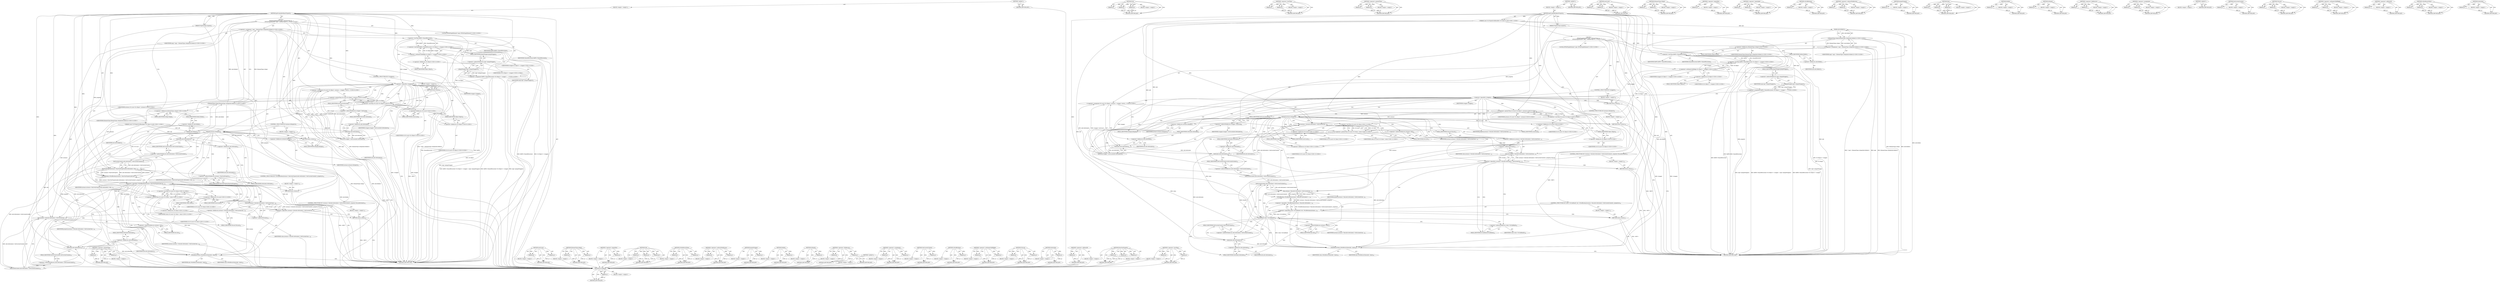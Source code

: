 digraph "GetIsolate" {
vulnerable_227 [label=<(METHOD,IsUndefined)>];
vulnerable_228 [label=<(PARAM,p1)>];
vulnerable_229 [label=<(BLOCK,&lt;empty&gt;,&lt;empty&gt;)>];
vulnerable_230 [label=<(METHOD_RETURN,ANY)>];
vulnerable_208 [label=<(METHOD,Get)>];
vulnerable_209 [label=<(PARAM,p1)>];
vulnerable_210 [label=<(PARAM,p2)>];
vulnerable_211 [label=<(PARAM,p3)>];
vulnerable_212 [label=<(BLOCK,&lt;empty&gt;,&lt;empty&gt;)>];
vulnerable_213 [label=<(METHOD_RETURN,ANY)>];
vulnerable_162 [label=<(METHOD,&lt;operator&gt;.lessThan)>];
vulnerable_163 [label=<(PARAM,p1)>];
vulnerable_164 [label=<(PARAM,p2)>];
vulnerable_165 [label=<(BLOCK,&lt;empty&gt;,&lt;empty&gt;)>];
vulnerable_166 [label=<(METHOD_RETURN,ANY)>];
vulnerable_185 [label=<(METHOD,&lt;operator&gt;.greaterThan)>];
vulnerable_186 [label=<(PARAM,p1)>];
vulnerable_187 [label=<(PARAM,p2)>];
vulnerable_188 [label=<(BLOCK,&lt;empty&gt;,&lt;empty&gt;)>];
vulnerable_189 [label=<(METHOD_RETURN,ANY)>];
vulnerable_6 [label=<(METHOD,&lt;global&gt;)<SUB>1</SUB>>];
vulnerable_7 [label=<(BLOCK,&lt;empty&gt;,&lt;empty&gt;)<SUB>1</SUB>>];
vulnerable_8 [label=<(METHOD,getScriptableObjectProperty)<SUB>1</SUB>>];
vulnerable_9 [label=<(PARAM,PropertyType property)<SUB>1</SUB>>];
vulnerable_10 [label="<(PARAM,const v8::PropertyCallbackInfo&lt;v8::Value&gt;&amp; info)<SUB>1</SUB>>"];
vulnerable_11 [label="<(BLOCK,{
    HTMLPlugInElement* impl = ElementType::to...,{
    HTMLPlugInElement* impl = ElementType::to...)<SUB>2</SUB>>"];
vulnerable_12 [label="<(LOCAL,HTMLPlugInElement* impl: HTMLPlugInElement*)<SUB>3</SUB>>"];
vulnerable_13 [label="<(&lt;operator&gt;.assignment,* impl = ElementType::toImpl(info.Holder()))<SUB>3</SUB>>"];
vulnerable_14 [label="<(IDENTIFIER,impl,* impl = ElementType::toImpl(info.Holder()))<SUB>3</SUB>>"];
vulnerable_15 [label="<(ElementType.toImpl,ElementType::toImpl(info.Holder()))<SUB>3</SUB>>"];
vulnerable_16 [label="<(&lt;operator&gt;.fieldAccess,ElementType::toImpl)<SUB>3</SUB>>"];
vulnerable_17 [label="<(IDENTIFIER,ElementType,ElementType::toImpl(info.Holder()))<SUB>3</SUB>>"];
vulnerable_18 [label=<(FIELD_IDENTIFIER,toImpl,toImpl)<SUB>3</SUB>>];
vulnerable_19 [label=<(Holder,info.Holder())<SUB>3</SUB>>];
vulnerable_20 [label=<(&lt;operator&gt;.fieldAccess,info.Holder)<SUB>3</SUB>>];
vulnerable_21 [label=<(IDENTIFIER,info,info.Holder())<SUB>3</SUB>>];
vulnerable_22 [label=<(FIELD_IDENTIFIER,Holder,Holder)<SUB>3</SUB>>];
vulnerable_23 [label="<(&lt;operator&gt;.assignment,RefPtr&lt;SharedPersistent&lt;v8::Object&gt;&gt; wrapper = ...)<SUB>4</SUB>>"];
vulnerable_24 [label="<(&lt;operator&gt;.lessThan,RefPtr&lt;SharedPersistent&lt;v8::Object&gt;&gt; wrapper)<SUB>4</SUB>>"];
vulnerable_25 [label=<(&lt;operator&gt;.lessThan,RefPtr&lt;SharedPersistent)<SUB>4</SUB>>];
vulnerable_26 [label=<(IDENTIFIER,RefPtr,RefPtr&lt;SharedPersistent)<SUB>4</SUB>>];
vulnerable_27 [label=<(IDENTIFIER,SharedPersistent,RefPtr&lt;SharedPersistent)<SUB>4</SUB>>];
vulnerable_28 [label="<(&lt;operator&gt;.arithmeticShiftRight,v8::Object&gt;&gt; wrapper)<SUB>4</SUB>>"];
vulnerable_29 [label="<(&lt;operator&gt;.fieldAccess,v8::Object)<SUB>4</SUB>>"];
vulnerable_30 [label="<(IDENTIFIER,v8,v8::Object&gt;&gt; wrapper)<SUB>4</SUB>>"];
vulnerable_31 [label=<(FIELD_IDENTIFIER,Object,Object)<SUB>4</SUB>>];
vulnerable_32 [label="<(IDENTIFIER,wrapper,v8::Object&gt;&gt; wrapper)<SUB>4</SUB>>"];
vulnerable_33 [label=<(pluginWrapper,impl-&gt;pluginWrapper())<SUB>4</SUB>>];
vulnerable_34 [label=<(&lt;operator&gt;.indirectFieldAccess,impl-&gt;pluginWrapper)<SUB>4</SUB>>];
vulnerable_35 [label=<(IDENTIFIER,impl,impl-&gt;pluginWrapper())<SUB>4</SUB>>];
vulnerable_36 [label=<(FIELD_IDENTIFIER,pluginWrapper,pluginWrapper)<SUB>4</SUB>>];
vulnerable_37 [label=<(CONTROL_STRUCTURE,IF,if (!wrapper))<SUB>5</SUB>>];
vulnerable_38 [label=<(&lt;operator&gt;.logicalNot,!wrapper)<SUB>5</SUB>>];
vulnerable_39 [label=<(IDENTIFIER,wrapper,!wrapper)<SUB>5</SUB>>];
vulnerable_40 [label=<(BLOCK,&lt;empty&gt;,&lt;empty&gt;)<SUB>6</SUB>>];
vulnerable_41 [label=<(RETURN,return;,return;)<SUB>6</SUB>>];
vulnerable_42 [label="<(&lt;operator&gt;.assignment,v8::Local&lt;v8::Object&gt; instance = wrapper-&gt;newLo...)<SUB>8</SUB>>"];
vulnerable_43 [label="<(&lt;operator&gt;.greaterThan,v8::Local&lt;v8::Object&gt; instance)<SUB>8</SUB>>"];
vulnerable_44 [label="<(&lt;operator&gt;.lessThan,v8::Local&lt;v8::Object)<SUB>8</SUB>>"];
vulnerable_45 [label="<(&lt;operator&gt;.fieldAccess,v8::Local)<SUB>8</SUB>>"];
vulnerable_46 [label="<(IDENTIFIER,v8,v8::Local&lt;v8::Object)<SUB>8</SUB>>"];
vulnerable_47 [label=<(FIELD_IDENTIFIER,Local,Local)<SUB>8</SUB>>];
vulnerable_48 [label="<(&lt;operator&gt;.fieldAccess,v8::Object)<SUB>8</SUB>>"];
vulnerable_49 [label="<(IDENTIFIER,v8,v8::Local&lt;v8::Object)<SUB>8</SUB>>"];
vulnerable_50 [label=<(FIELD_IDENTIFIER,Object,Object)<SUB>8</SUB>>];
vulnerable_51 [label="<(IDENTIFIER,instance,v8::Local&lt;v8::Object&gt; instance)<SUB>8</SUB>>"];
vulnerable_52 [label=<(newLocal,wrapper-&gt;newLocal(info.GetIsolate()))<SUB>8</SUB>>];
vulnerable_53 [label=<(&lt;operator&gt;.indirectFieldAccess,wrapper-&gt;newLocal)<SUB>8</SUB>>];
vulnerable_54 [label=<(IDENTIFIER,wrapper,wrapper-&gt;newLocal(info.GetIsolate()))<SUB>8</SUB>>];
vulnerable_55 [label=<(FIELD_IDENTIFIER,newLocal,newLocal)<SUB>8</SUB>>];
vulnerable_56 [label=<(GetIsolate,info.GetIsolate())<SUB>8</SUB>>];
vulnerable_57 [label=<(&lt;operator&gt;.fieldAccess,info.GetIsolate)<SUB>8</SUB>>];
vulnerable_58 [label=<(IDENTIFIER,info,info.GetIsolate())<SUB>8</SUB>>];
vulnerable_59 [label=<(FIELD_IDENTIFIER,GetIsolate,GetIsolate)<SUB>8</SUB>>];
vulnerable_60 [label=<(CONTROL_STRUCTURE,IF,if (instance.IsEmpty()))<SUB>9</SUB>>];
vulnerable_61 [label=<(IsEmpty,instance.IsEmpty())<SUB>9</SUB>>];
vulnerable_62 [label=<(&lt;operator&gt;.fieldAccess,instance.IsEmpty)<SUB>9</SUB>>];
vulnerable_63 [label=<(IDENTIFIER,instance,instance.IsEmpty())<SUB>9</SUB>>];
vulnerable_64 [label=<(FIELD_IDENTIFIER,IsEmpty,IsEmpty)<SUB>9</SUB>>];
vulnerable_65 [label=<(BLOCK,&lt;empty&gt;,&lt;empty&gt;)<SUB>10</SUB>>];
vulnerable_66 [label=<(RETURN,return;,return;)<SUB>10</SUB>>];
vulnerable_67 [label="<(&lt;operator&gt;.greaterThan,v8::Local&lt;v8::Value&gt; value)<SUB>12</SUB>>"];
vulnerable_68 [label="<(&lt;operator&gt;.lessThan,v8::Local&lt;v8::Value)<SUB>12</SUB>>"];
vulnerable_69 [label="<(&lt;operator&gt;.fieldAccess,v8::Local)<SUB>12</SUB>>"];
vulnerable_70 [label="<(IDENTIFIER,v8,v8::Local&lt;v8::Value)<SUB>12</SUB>>"];
vulnerable_71 [label=<(FIELD_IDENTIFIER,Local,Local)<SUB>12</SUB>>];
vulnerable_72 [label="<(&lt;operator&gt;.fieldAccess,v8::Value)<SUB>12</SUB>>"];
vulnerable_73 [label="<(IDENTIFIER,v8,v8::Local&lt;v8::Value)<SUB>12</SUB>>"];
vulnerable_74 [label=<(FIELD_IDENTIFIER,Value,Value)<SUB>12</SUB>>];
vulnerable_75 [label="<(IDENTIFIER,value,v8::Local&lt;v8::Value&gt; value)<SUB>12</SUB>>"];
vulnerable_76 [label=<(CONTROL_STRUCTURE,IF,if (!instance-&gt;Get(info.GetIsolate()-&gt;GetCurrentContext(), property).ToLocal(&amp;value)))<SUB>13</SUB>>];
vulnerable_77 [label=<(&lt;operator&gt;.logicalNot,!instance-&gt;Get(info.GetIsolate()-&gt;GetCurrentCon...)<SUB>13</SUB>>];
vulnerable_78 [label=<(ToLocal,instance-&gt;Get(info.GetIsolate()-&gt;GetCurrentCont...)<SUB>13</SUB>>];
vulnerable_79 [label=<(&lt;operator&gt;.fieldAccess,instance-&gt;Get(info.GetIsolate()-&gt;GetCurrentCont...)<SUB>13</SUB>>];
vulnerable_80 [label=<(Get,instance-&gt;Get(info.GetIsolate()-&gt;GetCurrentCont...)<SUB>13</SUB>>];
vulnerable_81 [label=<(&lt;operator&gt;.indirectFieldAccess,instance-&gt;Get)<SUB>13</SUB>>];
vulnerable_82 [label=<(IDENTIFIER,instance,instance-&gt;Get(info.GetIsolate()-&gt;GetCurrentCont...)<SUB>13</SUB>>];
vulnerable_83 [label=<(FIELD_IDENTIFIER,Get,Get)<SUB>13</SUB>>];
vulnerable_84 [label=<(GetCurrentContext,info.GetIsolate()-&gt;GetCurrentContext())<SUB>13</SUB>>];
vulnerable_85 [label=<(&lt;operator&gt;.indirectFieldAccess,info.GetIsolate()-&gt;GetCurrentContext)<SUB>13</SUB>>];
vulnerable_86 [label=<(GetIsolate,info.GetIsolate())<SUB>13</SUB>>];
vulnerable_87 [label=<(&lt;operator&gt;.fieldAccess,info.GetIsolate)<SUB>13</SUB>>];
vulnerable_88 [label=<(IDENTIFIER,info,info.GetIsolate())<SUB>13</SUB>>];
vulnerable_89 [label=<(FIELD_IDENTIFIER,GetIsolate,GetIsolate)<SUB>13</SUB>>];
vulnerable_90 [label=<(FIELD_IDENTIFIER,GetCurrentContext,GetCurrentContext)<SUB>13</SUB>>];
vulnerable_91 [label=<(IDENTIFIER,property,instance-&gt;Get(info.GetIsolate()-&gt;GetCurrentCont...)<SUB>13</SUB>>];
vulnerable_92 [label=<(FIELD_IDENTIFIER,ToLocal,ToLocal)<SUB>13</SUB>>];
vulnerable_93 [label=<(&lt;operator&gt;.addressOf,&amp;value)<SUB>13</SUB>>];
vulnerable_94 [label=<(IDENTIFIER,value,instance-&gt;Get(info.GetIsolate()-&gt;GetCurrentCont...)<SUB>13</SUB>>];
vulnerable_95 [label=<(BLOCK,&lt;empty&gt;,&lt;empty&gt;)<SUB>14</SUB>>];
vulnerable_96 [label=<(RETURN,return;,return;)<SUB>14</SUB>>];
vulnerable_97 [label=<(CONTROL_STRUCTURE,IF,if (value-&gt;IsUndefined() &amp;&amp; !v8CallBoolean(instance-&gt;Has(info.GetIsolate()-&gt;GetCurrentContext(), property))))<SUB>16</SUB>>];
vulnerable_98 [label=<(&lt;operator&gt;.logicalAnd,value-&gt;IsUndefined() &amp;&amp; !v8CallBoolean(instance...)<SUB>16</SUB>>];
vulnerable_99 [label=<(IsUndefined,value-&gt;IsUndefined())<SUB>16</SUB>>];
vulnerable_100 [label=<(&lt;operator&gt;.indirectFieldAccess,value-&gt;IsUndefined)<SUB>16</SUB>>];
vulnerable_101 [label=<(IDENTIFIER,value,value-&gt;IsUndefined())<SUB>16</SUB>>];
vulnerable_102 [label=<(FIELD_IDENTIFIER,IsUndefined,IsUndefined)<SUB>16</SUB>>];
vulnerable_103 [label=<(&lt;operator&gt;.logicalNot,!v8CallBoolean(instance-&gt;Has(info.GetIsolate()-...)<SUB>16</SUB>>];
vulnerable_104 [label=<(v8CallBoolean,v8CallBoolean(instance-&gt;Has(info.GetIsolate()-&gt;...)<SUB>16</SUB>>];
vulnerable_105 [label=<(Has,instance-&gt;Has(info.GetIsolate()-&gt;GetCurrentCont...)<SUB>16</SUB>>];
vulnerable_106 [label=<(&lt;operator&gt;.indirectFieldAccess,instance-&gt;Has)<SUB>16</SUB>>];
vulnerable_107 [label=<(IDENTIFIER,instance,instance-&gt;Has(info.GetIsolate()-&gt;GetCurrentCont...)<SUB>16</SUB>>];
vulnerable_108 [label=<(FIELD_IDENTIFIER,Has,Has)<SUB>16</SUB>>];
vulnerable_109 [label=<(GetCurrentContext,info.GetIsolate()-&gt;GetCurrentContext())<SUB>16</SUB>>];
vulnerable_110 [label=<(&lt;operator&gt;.indirectFieldAccess,info.GetIsolate()-&gt;GetCurrentContext)<SUB>16</SUB>>];
vulnerable_111 [label=<(GetIsolate,info.GetIsolate())<SUB>16</SUB>>];
vulnerable_112 [label=<(&lt;operator&gt;.fieldAccess,info.GetIsolate)<SUB>16</SUB>>];
vulnerable_113 [label=<(IDENTIFIER,info,info.GetIsolate())<SUB>16</SUB>>];
vulnerable_114 [label=<(FIELD_IDENTIFIER,GetIsolate,GetIsolate)<SUB>16</SUB>>];
vulnerable_115 [label=<(FIELD_IDENTIFIER,GetCurrentContext,GetCurrentContext)<SUB>16</SUB>>];
vulnerable_116 [label=<(IDENTIFIER,property,instance-&gt;Has(info.GetIsolate()-&gt;GetCurrentCont...)<SUB>16</SUB>>];
vulnerable_117 [label=<(BLOCK,&lt;empty&gt;,&lt;empty&gt;)<SUB>17</SUB>>];
vulnerable_118 [label=<(RETURN,return;,return;)<SUB>17</SUB>>];
vulnerable_119 [label=<(v8SetReturnValue,v8SetReturnValue(info, value))<SUB>19</SUB>>];
vulnerable_120 [label=<(IDENTIFIER,info,v8SetReturnValue(info, value))<SUB>19</SUB>>];
vulnerable_121 [label=<(IDENTIFIER,value,v8SetReturnValue(info, value))<SUB>19</SUB>>];
vulnerable_122 [label=<(METHOD_RETURN,void)<SUB>1</SUB>>];
vulnerable_124 [label=<(METHOD_RETURN,ANY)<SUB>1</SUB>>];
vulnerable_190 [label=<(METHOD,newLocal)>];
vulnerable_191 [label=<(PARAM,p1)>];
vulnerable_192 [label=<(PARAM,p2)>];
vulnerable_193 [label=<(BLOCK,&lt;empty&gt;,&lt;empty&gt;)>];
vulnerable_194 [label=<(METHOD_RETURN,ANY)>];
vulnerable_148 [label=<(METHOD,ElementType.toImpl)>];
vulnerable_149 [label=<(PARAM,p1)>];
vulnerable_150 [label=<(PARAM,p2)>];
vulnerable_151 [label=<(BLOCK,&lt;empty&gt;,&lt;empty&gt;)>];
vulnerable_152 [label=<(METHOD_RETURN,ANY)>];
vulnerable_181 [label=<(METHOD,&lt;operator&gt;.logicalNot)>];
vulnerable_182 [label=<(PARAM,p1)>];
vulnerable_183 [label=<(BLOCK,&lt;empty&gt;,&lt;empty&gt;)>];
vulnerable_184 [label=<(METHOD_RETURN,ANY)>];
vulnerable_222 [label=<(METHOD,&lt;operator&gt;.logicalAnd)>];
vulnerable_223 [label=<(PARAM,p1)>];
vulnerable_224 [label=<(PARAM,p2)>];
vulnerable_225 [label=<(BLOCK,&lt;empty&gt;,&lt;empty&gt;)>];
vulnerable_226 [label=<(METHOD_RETURN,ANY)>];
vulnerable_231 [label=<(METHOD,v8CallBoolean)>];
vulnerable_232 [label=<(PARAM,p1)>];
vulnerable_233 [label=<(BLOCK,&lt;empty&gt;,&lt;empty&gt;)>];
vulnerable_234 [label=<(METHOD_RETURN,ANY)>];
vulnerable_176 [label=<(METHOD,&lt;operator&gt;.indirectFieldAccess)>];
vulnerable_177 [label=<(PARAM,p1)>];
vulnerable_178 [label=<(PARAM,p2)>];
vulnerable_179 [label=<(BLOCK,&lt;empty&gt;,&lt;empty&gt;)>];
vulnerable_180 [label=<(METHOD_RETURN,ANY)>];
vulnerable_172 [label=<(METHOD,pluginWrapper)>];
vulnerable_173 [label=<(PARAM,p1)>];
vulnerable_174 [label=<(BLOCK,&lt;empty&gt;,&lt;empty&gt;)>];
vulnerable_175 [label=<(METHOD_RETURN,ANY)>];
vulnerable_235 [label=<(METHOD,Has)>];
vulnerable_236 [label=<(PARAM,p1)>];
vulnerable_237 [label=<(PARAM,p2)>];
vulnerable_238 [label=<(PARAM,p3)>];
vulnerable_239 [label=<(BLOCK,&lt;empty&gt;,&lt;empty&gt;)>];
vulnerable_240 [label=<(METHOD_RETURN,ANY)>];
vulnerable_158 [label=<(METHOD,Holder)>];
vulnerable_159 [label=<(PARAM,p1)>];
vulnerable_160 [label=<(BLOCK,&lt;empty&gt;,&lt;empty&gt;)>];
vulnerable_161 [label=<(METHOD_RETURN,ANY)>];
vulnerable_199 [label=<(METHOD,IsEmpty)>];
vulnerable_200 [label=<(PARAM,p1)>];
vulnerable_201 [label=<(BLOCK,&lt;empty&gt;,&lt;empty&gt;)>];
vulnerable_202 [label=<(METHOD_RETURN,ANY)>];
vulnerable_153 [label=<(METHOD,&lt;operator&gt;.fieldAccess)>];
vulnerable_154 [label=<(PARAM,p1)>];
vulnerable_155 [label=<(PARAM,p2)>];
vulnerable_156 [label=<(BLOCK,&lt;empty&gt;,&lt;empty&gt;)>];
vulnerable_157 [label=<(METHOD_RETURN,ANY)>];
vulnerable_143 [label=<(METHOD,&lt;operator&gt;.assignment)>];
vulnerable_144 [label=<(PARAM,p1)>];
vulnerable_145 [label=<(PARAM,p2)>];
vulnerable_146 [label=<(BLOCK,&lt;empty&gt;,&lt;empty&gt;)>];
vulnerable_147 [label=<(METHOD_RETURN,ANY)>];
vulnerable_137 [label=<(METHOD,&lt;global&gt;)<SUB>1</SUB>>];
vulnerable_138 [label=<(BLOCK,&lt;empty&gt;,&lt;empty&gt;)>];
vulnerable_139 [label=<(METHOD_RETURN,ANY)>];
vulnerable_214 [label=<(METHOD,GetCurrentContext)>];
vulnerable_215 [label=<(PARAM,p1)>];
vulnerable_216 [label=<(BLOCK,&lt;empty&gt;,&lt;empty&gt;)>];
vulnerable_217 [label=<(METHOD_RETURN,ANY)>];
vulnerable_203 [label=<(METHOD,ToLocal)>];
vulnerable_204 [label=<(PARAM,p1)>];
vulnerable_205 [label=<(PARAM,p2)>];
vulnerable_206 [label=<(BLOCK,&lt;empty&gt;,&lt;empty&gt;)>];
vulnerable_207 [label=<(METHOD_RETURN,ANY)>];
vulnerable_167 [label=<(METHOD,&lt;operator&gt;.arithmeticShiftRight)>];
vulnerable_168 [label=<(PARAM,p1)>];
vulnerable_169 [label=<(PARAM,p2)>];
vulnerable_170 [label=<(BLOCK,&lt;empty&gt;,&lt;empty&gt;)>];
vulnerable_171 [label=<(METHOD_RETURN,ANY)>];
vulnerable_218 [label=<(METHOD,&lt;operator&gt;.addressOf)>];
vulnerable_219 [label=<(PARAM,p1)>];
vulnerable_220 [label=<(BLOCK,&lt;empty&gt;,&lt;empty&gt;)>];
vulnerable_221 [label=<(METHOD_RETURN,ANY)>];
vulnerable_241 [label=<(METHOD,v8SetReturnValue)>];
vulnerable_242 [label=<(PARAM,p1)>];
vulnerable_243 [label=<(PARAM,p2)>];
vulnerable_244 [label=<(BLOCK,&lt;empty&gt;,&lt;empty&gt;)>];
vulnerable_245 [label=<(METHOD_RETURN,ANY)>];
vulnerable_195 [label=<(METHOD,GetIsolate)>];
vulnerable_196 [label=<(PARAM,p1)>];
vulnerable_197 [label=<(BLOCK,&lt;empty&gt;,&lt;empty&gt;)>];
vulnerable_198 [label=<(METHOD_RETURN,ANY)>];
fixed_223 [label=<(METHOD,&lt;operator&gt;.addressOf)>];
fixed_224 [label=<(PARAM,p1)>];
fixed_225 [label=<(BLOCK,&lt;empty&gt;,&lt;empty&gt;)>];
fixed_226 [label=<(METHOD_RETURN,ANY)>];
fixed_202 [label=<(METHOD,HasOwnProperty)>];
fixed_203 [label=<(PARAM,p1)>];
fixed_204 [label=<(PARAM,p2)>];
fixed_205 [label=<(PARAM,p3)>];
fixed_206 [label=<(BLOCK,&lt;empty&gt;,&lt;empty&gt;)>];
fixed_207 [label=<(METHOD_RETURN,ANY)>];
fixed_157 [label=<(METHOD,&lt;operator&gt;.lessThan)>];
fixed_158 [label=<(PARAM,p1)>];
fixed_159 [label=<(PARAM,p2)>];
fixed_160 [label=<(BLOCK,&lt;empty&gt;,&lt;empty&gt;)>];
fixed_161 [label=<(METHOD_RETURN,ANY)>];
fixed_180 [label=<(METHOD,&lt;operator&gt;.greaterThan)>];
fixed_181 [label=<(PARAM,p1)>];
fixed_182 [label=<(PARAM,p2)>];
fixed_183 [label=<(BLOCK,&lt;empty&gt;,&lt;empty&gt;)>];
fixed_184 [label=<(METHOD_RETURN,ANY)>];
fixed_6 [label=<(METHOD,&lt;global&gt;)<SUB>1</SUB>>];
fixed_7 [label=<(BLOCK,&lt;empty&gt;,&lt;empty&gt;)<SUB>1</SUB>>];
fixed_8 [label=<(METHOD,getScriptableObjectProperty)<SUB>1</SUB>>];
fixed_9 [label=<(PARAM,PropertyType property)<SUB>1</SUB>>];
fixed_10 [label="<(PARAM,const v8::PropertyCallbackInfo&lt;v8::Value&gt;&amp; info)<SUB>1</SUB>>"];
fixed_11 [label="<(BLOCK,{
    HTMLPlugInElement* impl = ElementType::to...,{
    HTMLPlugInElement* impl = ElementType::to...)<SUB>2</SUB>>"];
fixed_12 [label="<(LOCAL,HTMLPlugInElement* impl: HTMLPlugInElement*)<SUB>3</SUB>>"];
fixed_13 [label="<(&lt;operator&gt;.assignment,* impl = ElementType::toImpl(info.Holder()))<SUB>3</SUB>>"];
fixed_14 [label="<(IDENTIFIER,impl,* impl = ElementType::toImpl(info.Holder()))<SUB>3</SUB>>"];
fixed_15 [label="<(ElementType.toImpl,ElementType::toImpl(info.Holder()))<SUB>3</SUB>>"];
fixed_16 [label="<(&lt;operator&gt;.fieldAccess,ElementType::toImpl)<SUB>3</SUB>>"];
fixed_17 [label="<(IDENTIFIER,ElementType,ElementType::toImpl(info.Holder()))<SUB>3</SUB>>"];
fixed_18 [label=<(FIELD_IDENTIFIER,toImpl,toImpl)<SUB>3</SUB>>];
fixed_19 [label=<(Holder,info.Holder())<SUB>3</SUB>>];
fixed_20 [label=<(&lt;operator&gt;.fieldAccess,info.Holder)<SUB>3</SUB>>];
fixed_21 [label=<(IDENTIFIER,info,info.Holder())<SUB>3</SUB>>];
fixed_22 [label=<(FIELD_IDENTIFIER,Holder,Holder)<SUB>3</SUB>>];
fixed_23 [label="<(&lt;operator&gt;.assignment,RefPtr&lt;SharedPersistent&lt;v8::Object&gt;&gt; wrapper = ...)<SUB>4</SUB>>"];
fixed_24 [label="<(&lt;operator&gt;.lessThan,RefPtr&lt;SharedPersistent&lt;v8::Object&gt;&gt; wrapper)<SUB>4</SUB>>"];
fixed_25 [label=<(&lt;operator&gt;.lessThan,RefPtr&lt;SharedPersistent)<SUB>4</SUB>>];
fixed_26 [label=<(IDENTIFIER,RefPtr,RefPtr&lt;SharedPersistent)<SUB>4</SUB>>];
fixed_27 [label=<(IDENTIFIER,SharedPersistent,RefPtr&lt;SharedPersistent)<SUB>4</SUB>>];
fixed_28 [label="<(&lt;operator&gt;.arithmeticShiftRight,v8::Object&gt;&gt; wrapper)<SUB>4</SUB>>"];
fixed_29 [label="<(&lt;operator&gt;.fieldAccess,v8::Object)<SUB>4</SUB>>"];
fixed_30 [label="<(IDENTIFIER,v8,v8::Object&gt;&gt; wrapper)<SUB>4</SUB>>"];
fixed_31 [label=<(FIELD_IDENTIFIER,Object,Object)<SUB>4</SUB>>];
fixed_32 [label="<(IDENTIFIER,wrapper,v8::Object&gt;&gt; wrapper)<SUB>4</SUB>>"];
fixed_33 [label=<(pluginWrapper,impl-&gt;pluginWrapper())<SUB>4</SUB>>];
fixed_34 [label=<(&lt;operator&gt;.indirectFieldAccess,impl-&gt;pluginWrapper)<SUB>4</SUB>>];
fixed_35 [label=<(IDENTIFIER,impl,impl-&gt;pluginWrapper())<SUB>4</SUB>>];
fixed_36 [label=<(FIELD_IDENTIFIER,pluginWrapper,pluginWrapper)<SUB>4</SUB>>];
fixed_37 [label=<(CONTROL_STRUCTURE,IF,if (!wrapper))<SUB>5</SUB>>];
fixed_38 [label=<(&lt;operator&gt;.logicalNot,!wrapper)<SUB>5</SUB>>];
fixed_39 [label=<(IDENTIFIER,wrapper,!wrapper)<SUB>5</SUB>>];
fixed_40 [label=<(BLOCK,&lt;empty&gt;,&lt;empty&gt;)<SUB>6</SUB>>];
fixed_41 [label=<(RETURN,return;,return;)<SUB>6</SUB>>];
fixed_42 [label="<(&lt;operator&gt;.assignment,v8::Local&lt;v8::Object&gt; instance = wrapper-&gt;newLo...)<SUB>8</SUB>>"];
fixed_43 [label="<(&lt;operator&gt;.greaterThan,v8::Local&lt;v8::Object&gt; instance)<SUB>8</SUB>>"];
fixed_44 [label="<(&lt;operator&gt;.lessThan,v8::Local&lt;v8::Object)<SUB>8</SUB>>"];
fixed_45 [label="<(&lt;operator&gt;.fieldAccess,v8::Local)<SUB>8</SUB>>"];
fixed_46 [label="<(IDENTIFIER,v8,v8::Local&lt;v8::Object)<SUB>8</SUB>>"];
fixed_47 [label=<(FIELD_IDENTIFIER,Local,Local)<SUB>8</SUB>>];
fixed_48 [label="<(&lt;operator&gt;.fieldAccess,v8::Object)<SUB>8</SUB>>"];
fixed_49 [label="<(IDENTIFIER,v8,v8::Local&lt;v8::Object)<SUB>8</SUB>>"];
fixed_50 [label=<(FIELD_IDENTIFIER,Object,Object)<SUB>8</SUB>>];
fixed_51 [label="<(IDENTIFIER,instance,v8::Local&lt;v8::Object&gt; instance)<SUB>8</SUB>>"];
fixed_52 [label=<(newLocal,wrapper-&gt;newLocal(info.GetIsolate()))<SUB>8</SUB>>];
fixed_53 [label=<(&lt;operator&gt;.indirectFieldAccess,wrapper-&gt;newLocal)<SUB>8</SUB>>];
fixed_54 [label=<(IDENTIFIER,wrapper,wrapper-&gt;newLocal(info.GetIsolate()))<SUB>8</SUB>>];
fixed_55 [label=<(FIELD_IDENTIFIER,newLocal,newLocal)<SUB>8</SUB>>];
fixed_56 [label=<(GetIsolate,info.GetIsolate())<SUB>8</SUB>>];
fixed_57 [label=<(&lt;operator&gt;.fieldAccess,info.GetIsolate)<SUB>8</SUB>>];
fixed_58 [label=<(IDENTIFIER,info,info.GetIsolate())<SUB>8</SUB>>];
fixed_59 [label=<(FIELD_IDENTIFIER,GetIsolate,GetIsolate)<SUB>8</SUB>>];
fixed_60 [label=<(CONTROL_STRUCTURE,IF,if (instance.IsEmpty()))<SUB>9</SUB>>];
fixed_61 [label=<(IsEmpty,instance.IsEmpty())<SUB>9</SUB>>];
fixed_62 [label=<(&lt;operator&gt;.fieldAccess,instance.IsEmpty)<SUB>9</SUB>>];
fixed_63 [label=<(IDENTIFIER,instance,instance.IsEmpty())<SUB>9</SUB>>];
fixed_64 [label=<(FIELD_IDENTIFIER,IsEmpty,IsEmpty)<SUB>9</SUB>>];
fixed_65 [label=<(BLOCK,&lt;empty&gt;,&lt;empty&gt;)<SUB>10</SUB>>];
fixed_66 [label=<(RETURN,return;,return;)<SUB>10</SUB>>];
fixed_67 [label=<(CONTROL_STRUCTURE,IF,if (!v8CallBoolean(instance-&gt;HasOwnProperty(info.GetIsolate()-&gt;GetCurrentContext(), property))))<SUB>12</SUB>>];
fixed_68 [label=<(&lt;operator&gt;.logicalNot,!v8CallBoolean(instance-&gt;HasOwnProperty(info.Ge...)<SUB>12</SUB>>];
fixed_69 [label=<(v8CallBoolean,v8CallBoolean(instance-&gt;HasOwnProperty(info.Get...)<SUB>12</SUB>>];
fixed_70 [label=<(HasOwnProperty,instance-&gt;HasOwnProperty(info.GetIsolate()-&gt;Get...)<SUB>12</SUB>>];
fixed_71 [label=<(&lt;operator&gt;.indirectFieldAccess,instance-&gt;HasOwnProperty)<SUB>12</SUB>>];
fixed_72 [label=<(IDENTIFIER,instance,instance-&gt;HasOwnProperty(info.GetIsolate()-&gt;Get...)<SUB>12</SUB>>];
fixed_73 [label=<(FIELD_IDENTIFIER,HasOwnProperty,HasOwnProperty)<SUB>12</SUB>>];
fixed_74 [label=<(GetCurrentContext,info.GetIsolate()-&gt;GetCurrentContext())<SUB>12</SUB>>];
fixed_75 [label=<(&lt;operator&gt;.indirectFieldAccess,info.GetIsolate()-&gt;GetCurrentContext)<SUB>12</SUB>>];
fixed_76 [label=<(GetIsolate,info.GetIsolate())<SUB>12</SUB>>];
fixed_77 [label=<(&lt;operator&gt;.fieldAccess,info.GetIsolate)<SUB>12</SUB>>];
fixed_78 [label=<(IDENTIFIER,info,info.GetIsolate())<SUB>12</SUB>>];
fixed_79 [label=<(FIELD_IDENTIFIER,GetIsolate,GetIsolate)<SUB>12</SUB>>];
fixed_80 [label=<(FIELD_IDENTIFIER,GetCurrentContext,GetCurrentContext)<SUB>12</SUB>>];
fixed_81 [label=<(IDENTIFIER,property,instance-&gt;HasOwnProperty(info.GetIsolate()-&gt;Get...)<SUB>12</SUB>>];
fixed_82 [label=<(BLOCK,&lt;empty&gt;,&lt;empty&gt;)<SUB>13</SUB>>];
fixed_83 [label=<(RETURN,return;,return;)<SUB>13</SUB>>];
fixed_84 [label="<(&lt;operator&gt;.greaterThan,v8::Local&lt;v8::Value&gt; value)<SUB>15</SUB>>"];
fixed_85 [label="<(&lt;operator&gt;.lessThan,v8::Local&lt;v8::Value)<SUB>15</SUB>>"];
fixed_86 [label="<(&lt;operator&gt;.fieldAccess,v8::Local)<SUB>15</SUB>>"];
fixed_87 [label="<(IDENTIFIER,v8,v8::Local&lt;v8::Value)<SUB>15</SUB>>"];
fixed_88 [label=<(FIELD_IDENTIFIER,Local,Local)<SUB>15</SUB>>];
fixed_89 [label="<(&lt;operator&gt;.fieldAccess,v8::Value)<SUB>15</SUB>>"];
fixed_90 [label="<(IDENTIFIER,v8,v8::Local&lt;v8::Value)<SUB>15</SUB>>"];
fixed_91 [label=<(FIELD_IDENTIFIER,Value,Value)<SUB>15</SUB>>];
fixed_92 [label="<(IDENTIFIER,value,v8::Local&lt;v8::Value&gt; value)<SUB>15</SUB>>"];
fixed_93 [label=<(CONTROL_STRUCTURE,IF,if (!instance-&gt;Get(info.GetIsolate()-&gt;GetCurrentContext(), property).ToLocal(&amp;value)))<SUB>16</SUB>>];
fixed_94 [label=<(&lt;operator&gt;.logicalNot,!instance-&gt;Get(info.GetIsolate()-&gt;GetCurrentCon...)<SUB>16</SUB>>];
fixed_95 [label=<(ToLocal,instance-&gt;Get(info.GetIsolate()-&gt;GetCurrentCont...)<SUB>16</SUB>>];
fixed_96 [label=<(&lt;operator&gt;.fieldAccess,instance-&gt;Get(info.GetIsolate()-&gt;GetCurrentCont...)<SUB>16</SUB>>];
fixed_97 [label=<(Get,instance-&gt;Get(info.GetIsolate()-&gt;GetCurrentCont...)<SUB>16</SUB>>];
fixed_98 [label=<(&lt;operator&gt;.indirectFieldAccess,instance-&gt;Get)<SUB>16</SUB>>];
fixed_99 [label=<(IDENTIFIER,instance,instance-&gt;Get(info.GetIsolate()-&gt;GetCurrentCont...)<SUB>16</SUB>>];
fixed_100 [label=<(FIELD_IDENTIFIER,Get,Get)<SUB>16</SUB>>];
fixed_101 [label=<(GetCurrentContext,info.GetIsolate()-&gt;GetCurrentContext())<SUB>16</SUB>>];
fixed_102 [label=<(&lt;operator&gt;.indirectFieldAccess,info.GetIsolate()-&gt;GetCurrentContext)<SUB>16</SUB>>];
fixed_103 [label=<(GetIsolate,info.GetIsolate())<SUB>16</SUB>>];
fixed_104 [label=<(&lt;operator&gt;.fieldAccess,info.GetIsolate)<SUB>16</SUB>>];
fixed_105 [label=<(IDENTIFIER,info,info.GetIsolate())<SUB>16</SUB>>];
fixed_106 [label=<(FIELD_IDENTIFIER,GetIsolate,GetIsolate)<SUB>16</SUB>>];
fixed_107 [label=<(FIELD_IDENTIFIER,GetCurrentContext,GetCurrentContext)<SUB>16</SUB>>];
fixed_108 [label=<(IDENTIFIER,property,instance-&gt;Get(info.GetIsolate()-&gt;GetCurrentCont...)<SUB>16</SUB>>];
fixed_109 [label=<(FIELD_IDENTIFIER,ToLocal,ToLocal)<SUB>16</SUB>>];
fixed_110 [label=<(&lt;operator&gt;.addressOf,&amp;value)<SUB>16</SUB>>];
fixed_111 [label=<(IDENTIFIER,value,instance-&gt;Get(info.GetIsolate()-&gt;GetCurrentCont...)<SUB>16</SUB>>];
fixed_112 [label=<(BLOCK,&lt;empty&gt;,&lt;empty&gt;)<SUB>17</SUB>>];
fixed_113 [label=<(RETURN,return;,return;)<SUB>17</SUB>>];
fixed_114 [label=<(v8SetReturnValue,v8SetReturnValue(info, value))<SUB>19</SUB>>];
fixed_115 [label=<(IDENTIFIER,info,v8SetReturnValue(info, value))<SUB>19</SUB>>];
fixed_116 [label=<(IDENTIFIER,value,v8SetReturnValue(info, value))<SUB>19</SUB>>];
fixed_117 [label=<(METHOD_RETURN,void)<SUB>1</SUB>>];
fixed_119 [label=<(METHOD_RETURN,ANY)<SUB>1</SUB>>];
fixed_185 [label=<(METHOD,newLocal)>];
fixed_186 [label=<(PARAM,p1)>];
fixed_187 [label=<(PARAM,p2)>];
fixed_188 [label=<(BLOCK,&lt;empty&gt;,&lt;empty&gt;)>];
fixed_189 [label=<(METHOD_RETURN,ANY)>];
fixed_143 [label=<(METHOD,ElementType.toImpl)>];
fixed_144 [label=<(PARAM,p1)>];
fixed_145 [label=<(PARAM,p2)>];
fixed_146 [label=<(BLOCK,&lt;empty&gt;,&lt;empty&gt;)>];
fixed_147 [label=<(METHOD_RETURN,ANY)>];
fixed_176 [label=<(METHOD,&lt;operator&gt;.logicalNot)>];
fixed_177 [label=<(PARAM,p1)>];
fixed_178 [label=<(BLOCK,&lt;empty&gt;,&lt;empty&gt;)>];
fixed_179 [label=<(METHOD_RETURN,ANY)>];
fixed_217 [label=<(METHOD,Get)>];
fixed_218 [label=<(PARAM,p1)>];
fixed_219 [label=<(PARAM,p2)>];
fixed_220 [label=<(PARAM,p3)>];
fixed_221 [label=<(BLOCK,&lt;empty&gt;,&lt;empty&gt;)>];
fixed_222 [label=<(METHOD_RETURN,ANY)>];
fixed_227 [label=<(METHOD,v8SetReturnValue)>];
fixed_228 [label=<(PARAM,p1)>];
fixed_229 [label=<(PARAM,p2)>];
fixed_230 [label=<(BLOCK,&lt;empty&gt;,&lt;empty&gt;)>];
fixed_231 [label=<(METHOD_RETURN,ANY)>];
fixed_171 [label=<(METHOD,&lt;operator&gt;.indirectFieldAccess)>];
fixed_172 [label=<(PARAM,p1)>];
fixed_173 [label=<(PARAM,p2)>];
fixed_174 [label=<(BLOCK,&lt;empty&gt;,&lt;empty&gt;)>];
fixed_175 [label=<(METHOD_RETURN,ANY)>];
fixed_167 [label=<(METHOD,pluginWrapper)>];
fixed_168 [label=<(PARAM,p1)>];
fixed_169 [label=<(BLOCK,&lt;empty&gt;,&lt;empty&gt;)>];
fixed_170 [label=<(METHOD_RETURN,ANY)>];
fixed_153 [label=<(METHOD,Holder)>];
fixed_154 [label=<(PARAM,p1)>];
fixed_155 [label=<(BLOCK,&lt;empty&gt;,&lt;empty&gt;)>];
fixed_156 [label=<(METHOD_RETURN,ANY)>];
fixed_194 [label=<(METHOD,IsEmpty)>];
fixed_195 [label=<(PARAM,p1)>];
fixed_196 [label=<(BLOCK,&lt;empty&gt;,&lt;empty&gt;)>];
fixed_197 [label=<(METHOD_RETURN,ANY)>];
fixed_148 [label=<(METHOD,&lt;operator&gt;.fieldAccess)>];
fixed_149 [label=<(PARAM,p1)>];
fixed_150 [label=<(PARAM,p2)>];
fixed_151 [label=<(BLOCK,&lt;empty&gt;,&lt;empty&gt;)>];
fixed_152 [label=<(METHOD_RETURN,ANY)>];
fixed_138 [label=<(METHOD,&lt;operator&gt;.assignment)>];
fixed_139 [label=<(PARAM,p1)>];
fixed_140 [label=<(PARAM,p2)>];
fixed_141 [label=<(BLOCK,&lt;empty&gt;,&lt;empty&gt;)>];
fixed_142 [label=<(METHOD_RETURN,ANY)>];
fixed_132 [label=<(METHOD,&lt;global&gt;)<SUB>1</SUB>>];
fixed_133 [label=<(BLOCK,&lt;empty&gt;,&lt;empty&gt;)>];
fixed_134 [label=<(METHOD_RETURN,ANY)>];
fixed_208 [label=<(METHOD,GetCurrentContext)>];
fixed_209 [label=<(PARAM,p1)>];
fixed_210 [label=<(BLOCK,&lt;empty&gt;,&lt;empty&gt;)>];
fixed_211 [label=<(METHOD_RETURN,ANY)>];
fixed_198 [label=<(METHOD,v8CallBoolean)>];
fixed_199 [label=<(PARAM,p1)>];
fixed_200 [label=<(BLOCK,&lt;empty&gt;,&lt;empty&gt;)>];
fixed_201 [label=<(METHOD_RETURN,ANY)>];
fixed_162 [label=<(METHOD,&lt;operator&gt;.arithmeticShiftRight)>];
fixed_163 [label=<(PARAM,p1)>];
fixed_164 [label=<(PARAM,p2)>];
fixed_165 [label=<(BLOCK,&lt;empty&gt;,&lt;empty&gt;)>];
fixed_166 [label=<(METHOD_RETURN,ANY)>];
fixed_212 [label=<(METHOD,ToLocal)>];
fixed_213 [label=<(PARAM,p1)>];
fixed_214 [label=<(PARAM,p2)>];
fixed_215 [label=<(BLOCK,&lt;empty&gt;,&lt;empty&gt;)>];
fixed_216 [label=<(METHOD_RETURN,ANY)>];
fixed_190 [label=<(METHOD,GetIsolate)>];
fixed_191 [label=<(PARAM,p1)>];
fixed_192 [label=<(BLOCK,&lt;empty&gt;,&lt;empty&gt;)>];
fixed_193 [label=<(METHOD_RETURN,ANY)>];
vulnerable_227 -> vulnerable_228  [key=0, label="AST: "];
vulnerable_227 -> vulnerable_228  [key=1, label="DDG: "];
vulnerable_227 -> vulnerable_229  [key=0, label="AST: "];
vulnerable_227 -> vulnerable_230  [key=0, label="AST: "];
vulnerable_227 -> vulnerable_230  [key=1, label="CFG: "];
vulnerable_228 -> vulnerable_230  [key=0, label="DDG: p1"];
vulnerable_208 -> vulnerable_209  [key=0, label="AST: "];
vulnerable_208 -> vulnerable_209  [key=1, label="DDG: "];
vulnerable_208 -> vulnerable_212  [key=0, label="AST: "];
vulnerable_208 -> vulnerable_210  [key=0, label="AST: "];
vulnerable_208 -> vulnerable_210  [key=1, label="DDG: "];
vulnerable_208 -> vulnerable_213  [key=0, label="AST: "];
vulnerable_208 -> vulnerable_213  [key=1, label="CFG: "];
vulnerable_208 -> vulnerable_211  [key=0, label="AST: "];
vulnerable_208 -> vulnerable_211  [key=1, label="DDG: "];
vulnerable_209 -> vulnerable_213  [key=0, label="DDG: p1"];
vulnerable_210 -> vulnerable_213  [key=0, label="DDG: p2"];
vulnerable_211 -> vulnerable_213  [key=0, label="DDG: p3"];
vulnerable_162 -> vulnerable_163  [key=0, label="AST: "];
vulnerable_162 -> vulnerable_163  [key=1, label="DDG: "];
vulnerable_162 -> vulnerable_165  [key=0, label="AST: "];
vulnerable_162 -> vulnerable_164  [key=0, label="AST: "];
vulnerable_162 -> vulnerable_164  [key=1, label="DDG: "];
vulnerable_162 -> vulnerable_166  [key=0, label="AST: "];
vulnerable_162 -> vulnerable_166  [key=1, label="CFG: "];
vulnerable_163 -> vulnerable_166  [key=0, label="DDG: p1"];
vulnerable_164 -> vulnerable_166  [key=0, label="DDG: p2"];
vulnerable_185 -> vulnerable_186  [key=0, label="AST: "];
vulnerable_185 -> vulnerable_186  [key=1, label="DDG: "];
vulnerable_185 -> vulnerable_188  [key=0, label="AST: "];
vulnerable_185 -> vulnerable_187  [key=0, label="AST: "];
vulnerable_185 -> vulnerable_187  [key=1, label="DDG: "];
vulnerable_185 -> vulnerable_189  [key=0, label="AST: "];
vulnerable_185 -> vulnerable_189  [key=1, label="CFG: "];
vulnerable_186 -> vulnerable_189  [key=0, label="DDG: p1"];
vulnerable_187 -> vulnerable_189  [key=0, label="DDG: p2"];
vulnerable_6 -> vulnerable_7  [key=0, label="AST: "];
vulnerable_6 -> vulnerable_124  [key=0, label="AST: "];
vulnerable_6 -> vulnerable_124  [key=1, label="CFG: "];
vulnerable_7 -> vulnerable_8  [key=0, label="AST: "];
vulnerable_8 -> vulnerable_9  [key=0, label="AST: "];
vulnerable_8 -> vulnerable_9  [key=1, label="DDG: "];
vulnerable_8 -> vulnerable_10  [key=0, label="AST: "];
vulnerable_8 -> vulnerable_10  [key=1, label="DDG: "];
vulnerable_8 -> vulnerable_11  [key=0, label="AST: "];
vulnerable_8 -> vulnerable_122  [key=0, label="AST: "];
vulnerable_8 -> vulnerable_18  [key=0, label="CFG: "];
vulnerable_8 -> vulnerable_67  [key=0, label="DDG: "];
vulnerable_8 -> vulnerable_119  [key=0, label="DDG: "];
vulnerable_8 -> vulnerable_38  [key=0, label="DDG: "];
vulnerable_8 -> vulnerable_41  [key=0, label="DDG: "];
vulnerable_8 -> vulnerable_43  [key=0, label="DDG: "];
vulnerable_8 -> vulnerable_66  [key=0, label="DDG: "];
vulnerable_8 -> vulnerable_96  [key=0, label="DDG: "];
vulnerable_8 -> vulnerable_118  [key=0, label="DDG: "];
vulnerable_8 -> vulnerable_25  [key=0, label="DDG: "];
vulnerable_8 -> vulnerable_28  [key=0, label="DDG: "];
vulnerable_8 -> vulnerable_78  [key=0, label="DDG: "];
vulnerable_8 -> vulnerable_99  [key=0, label="DDG: "];
vulnerable_8 -> vulnerable_80  [key=0, label="DDG: "];
vulnerable_8 -> vulnerable_105  [key=0, label="DDG: "];
vulnerable_9 -> vulnerable_122  [key=0, label="DDG: property"];
vulnerable_9 -> vulnerable_80  [key=0, label="DDG: property"];
vulnerable_10 -> vulnerable_122  [key=0, label="DDG: info"];
vulnerable_10 -> vulnerable_119  [key=0, label="DDG: info"];
vulnerable_10 -> vulnerable_19  [key=0, label="DDG: info"];
vulnerable_10 -> vulnerable_56  [key=0, label="DDG: info"];
vulnerable_10 -> vulnerable_86  [key=0, label="DDG: info"];
vulnerable_10 -> vulnerable_111  [key=0, label="DDG: info"];
vulnerable_11 -> vulnerable_12  [key=0, label="AST: "];
vulnerable_11 -> vulnerable_13  [key=0, label="AST: "];
vulnerable_11 -> vulnerable_23  [key=0, label="AST: "];
vulnerable_11 -> vulnerable_37  [key=0, label="AST: "];
vulnerable_11 -> vulnerable_42  [key=0, label="AST: "];
vulnerable_11 -> vulnerable_60  [key=0, label="AST: "];
vulnerable_11 -> vulnerable_67  [key=0, label="AST: "];
vulnerable_11 -> vulnerable_76  [key=0, label="AST: "];
vulnerable_11 -> vulnerable_97  [key=0, label="AST: "];
vulnerable_11 -> vulnerable_119  [key=0, label="AST: "];
vulnerable_13 -> vulnerable_14  [key=0, label="AST: "];
vulnerable_13 -> vulnerable_15  [key=0, label="AST: "];
vulnerable_13 -> vulnerable_25  [key=0, label="CFG: "];
vulnerable_13 -> vulnerable_122  [key=0, label="DDG: impl"];
vulnerable_13 -> vulnerable_122  [key=1, label="DDG: ElementType::toImpl(info.Holder())"];
vulnerable_13 -> vulnerable_122  [key=2, label="DDG: * impl = ElementType::toImpl(info.Holder())"];
vulnerable_13 -> vulnerable_33  [key=0, label="DDG: impl"];
vulnerable_15 -> vulnerable_16  [key=0, label="AST: "];
vulnerable_15 -> vulnerable_19  [key=0, label="AST: "];
vulnerable_15 -> vulnerable_13  [key=0, label="CFG: "];
vulnerable_15 -> vulnerable_13  [key=1, label="DDG: ElementType::toImpl"];
vulnerable_15 -> vulnerable_13  [key=2, label="DDG: info.Holder()"];
vulnerable_15 -> vulnerable_122  [key=0, label="DDG: ElementType::toImpl"];
vulnerable_15 -> vulnerable_122  [key=1, label="DDG: info.Holder()"];
vulnerable_16 -> vulnerable_17  [key=0, label="AST: "];
vulnerable_16 -> vulnerable_18  [key=0, label="AST: "];
vulnerable_16 -> vulnerable_22  [key=0, label="CFG: "];
vulnerable_18 -> vulnerable_16  [key=0, label="CFG: "];
vulnerable_19 -> vulnerable_20  [key=0, label="AST: "];
vulnerable_19 -> vulnerable_15  [key=0, label="CFG: "];
vulnerable_19 -> vulnerable_15  [key=1, label="DDG: info.Holder"];
vulnerable_19 -> vulnerable_122  [key=0, label="DDG: info.Holder"];
vulnerable_19 -> vulnerable_119  [key=0, label="DDG: info.Holder"];
vulnerable_20 -> vulnerable_21  [key=0, label="AST: "];
vulnerable_20 -> vulnerable_22  [key=0, label="AST: "];
vulnerable_20 -> vulnerable_19  [key=0, label="CFG: "];
vulnerable_22 -> vulnerable_20  [key=0, label="CFG: "];
vulnerable_23 -> vulnerable_24  [key=0, label="AST: "];
vulnerable_23 -> vulnerable_33  [key=0, label="AST: "];
vulnerable_23 -> vulnerable_38  [key=0, label="CFG: "];
vulnerable_23 -> vulnerable_122  [key=0, label="DDG: RefPtr&lt;SharedPersistent&lt;v8::Object&gt;&gt; wrapper"];
vulnerable_23 -> vulnerable_122  [key=1, label="DDG: impl-&gt;pluginWrapper()"];
vulnerable_23 -> vulnerable_122  [key=2, label="DDG: RefPtr&lt;SharedPersistent&lt;v8::Object&gt;&gt; wrapper = impl-&gt;pluginWrapper()"];
vulnerable_24 -> vulnerable_25  [key=0, label="AST: "];
vulnerable_24 -> vulnerable_28  [key=0, label="AST: "];
vulnerable_24 -> vulnerable_36  [key=0, label="CFG: "];
vulnerable_24 -> vulnerable_122  [key=0, label="DDG: RefPtr&lt;SharedPersistent"];
vulnerable_24 -> vulnerable_122  [key=1, label="DDG: v8::Object&gt;&gt; wrapper"];
vulnerable_25 -> vulnerable_26  [key=0, label="AST: "];
vulnerable_25 -> vulnerable_27  [key=0, label="AST: "];
vulnerable_25 -> vulnerable_31  [key=0, label="CFG: "];
vulnerable_25 -> vulnerable_122  [key=0, label="DDG: SharedPersistent"];
vulnerable_25 -> vulnerable_122  [key=1, label="DDG: RefPtr"];
vulnerable_25 -> vulnerable_24  [key=0, label="DDG: RefPtr"];
vulnerable_25 -> vulnerable_24  [key=1, label="DDG: SharedPersistent"];
vulnerable_28 -> vulnerable_29  [key=0, label="AST: "];
vulnerable_28 -> vulnerable_32  [key=0, label="AST: "];
vulnerable_28 -> vulnerable_24  [key=0, label="CFG: "];
vulnerable_28 -> vulnerable_24  [key=1, label="DDG: v8::Object"];
vulnerable_28 -> vulnerable_24  [key=2, label="DDG: wrapper"];
vulnerable_28 -> vulnerable_122  [key=0, label="DDG: v8::Object"];
vulnerable_28 -> vulnerable_38  [key=0, label="DDG: wrapper"];
vulnerable_28 -> vulnerable_44  [key=0, label="DDG: v8::Object"];
vulnerable_29 -> vulnerable_30  [key=0, label="AST: "];
vulnerable_29 -> vulnerable_31  [key=0, label="AST: "];
vulnerable_29 -> vulnerable_28  [key=0, label="CFG: "];
vulnerable_31 -> vulnerable_29  [key=0, label="CFG: "];
vulnerable_33 -> vulnerable_34  [key=0, label="AST: "];
vulnerable_33 -> vulnerable_23  [key=0, label="CFG: "];
vulnerable_33 -> vulnerable_23  [key=1, label="DDG: impl-&gt;pluginWrapper"];
vulnerable_33 -> vulnerable_122  [key=0, label="DDG: impl-&gt;pluginWrapper"];
vulnerable_34 -> vulnerable_35  [key=0, label="AST: "];
vulnerable_34 -> vulnerable_36  [key=0, label="AST: "];
vulnerable_34 -> vulnerable_33  [key=0, label="CFG: "];
vulnerable_36 -> vulnerable_34  [key=0, label="CFG: "];
vulnerable_37 -> vulnerable_38  [key=0, label="AST: "];
vulnerable_37 -> vulnerable_40  [key=0, label="AST: "];
vulnerable_38 -> vulnerable_39  [key=0, label="AST: "];
vulnerable_38 -> vulnerable_41  [key=0, label="CFG: "];
vulnerable_38 -> vulnerable_41  [key=1, label="CDG: "];
vulnerable_38 -> vulnerable_47  [key=0, label="CFG: "];
vulnerable_38 -> vulnerable_47  [key=1, label="CDG: "];
vulnerable_38 -> vulnerable_122  [key=0, label="DDG: wrapper"];
vulnerable_38 -> vulnerable_122  [key=1, label="DDG: !wrapper"];
vulnerable_38 -> vulnerable_52  [key=0, label="DDG: wrapper"];
vulnerable_38 -> vulnerable_52  [key=1, label="CDG: "];
vulnerable_38 -> vulnerable_48  [key=0, label="CDG: "];
vulnerable_38 -> vulnerable_64  [key=0, label="CDG: "];
vulnerable_38 -> vulnerable_42  [key=0, label="CDG: "];
vulnerable_38 -> vulnerable_57  [key=0, label="CDG: "];
vulnerable_38 -> vulnerable_56  [key=0, label="CDG: "];
vulnerable_38 -> vulnerable_45  [key=0, label="CDG: "];
vulnerable_38 -> vulnerable_50  [key=0, label="CDG: "];
vulnerable_38 -> vulnerable_59  [key=0, label="CDG: "];
vulnerable_38 -> vulnerable_44  [key=0, label="CDG: "];
vulnerable_38 -> vulnerable_43  [key=0, label="CDG: "];
vulnerable_38 -> vulnerable_61  [key=0, label="CDG: "];
vulnerable_38 -> vulnerable_53  [key=0, label="CDG: "];
vulnerable_38 -> vulnerable_55  [key=0, label="CDG: "];
vulnerable_38 -> vulnerable_62  [key=0, label="CDG: "];
vulnerable_40 -> vulnerable_41  [key=0, label="AST: "];
vulnerable_41 -> vulnerable_122  [key=0, label="CFG: "];
vulnerable_41 -> vulnerable_122  [key=1, label="DDG: &lt;RET&gt;"];
vulnerable_42 -> vulnerable_43  [key=0, label="AST: "];
vulnerable_42 -> vulnerable_52  [key=0, label="AST: "];
vulnerable_42 -> vulnerable_64  [key=0, label="CFG: "];
vulnerable_43 -> vulnerable_44  [key=0, label="AST: "];
vulnerable_43 -> vulnerable_51  [key=0, label="AST: "];
vulnerable_43 -> vulnerable_55  [key=0, label="CFG: "];
vulnerable_43 -> vulnerable_61  [key=0, label="DDG: instance"];
vulnerable_43 -> vulnerable_80  [key=0, label="DDG: instance"];
vulnerable_43 -> vulnerable_105  [key=0, label="DDG: instance"];
vulnerable_44 -> vulnerable_45  [key=0, label="AST: "];
vulnerable_44 -> vulnerable_48  [key=0, label="AST: "];
vulnerable_44 -> vulnerable_43  [key=0, label="CFG: "];
vulnerable_44 -> vulnerable_43  [key=1, label="DDG: v8::Local"];
vulnerable_44 -> vulnerable_43  [key=2, label="DDG: v8::Object"];
vulnerable_44 -> vulnerable_68  [key=0, label="DDG: v8::Local"];
vulnerable_45 -> vulnerable_46  [key=0, label="AST: "];
vulnerable_45 -> vulnerable_47  [key=0, label="AST: "];
vulnerable_45 -> vulnerable_50  [key=0, label="CFG: "];
vulnerable_47 -> vulnerable_45  [key=0, label="CFG: "];
vulnerable_48 -> vulnerable_49  [key=0, label="AST: "];
vulnerable_48 -> vulnerable_50  [key=0, label="AST: "];
vulnerable_48 -> vulnerable_44  [key=0, label="CFG: "];
vulnerable_50 -> vulnerable_48  [key=0, label="CFG: "];
vulnerable_52 -> vulnerable_53  [key=0, label="AST: "];
vulnerable_52 -> vulnerable_56  [key=0, label="AST: "];
vulnerable_52 -> vulnerable_42  [key=0, label="CFG: "];
vulnerable_52 -> vulnerable_42  [key=1, label="DDG: wrapper-&gt;newLocal"];
vulnerable_52 -> vulnerable_42  [key=2, label="DDG: info.GetIsolate()"];
vulnerable_53 -> vulnerable_54  [key=0, label="AST: "];
vulnerable_53 -> vulnerable_55  [key=0, label="AST: "];
vulnerable_53 -> vulnerable_59  [key=0, label="CFG: "];
vulnerable_55 -> vulnerable_53  [key=0, label="CFG: "];
vulnerable_56 -> vulnerable_57  [key=0, label="AST: "];
vulnerable_56 -> vulnerable_52  [key=0, label="CFG: "];
vulnerable_56 -> vulnerable_52  [key=1, label="DDG: info.GetIsolate"];
vulnerable_56 -> vulnerable_86  [key=0, label="DDG: info.GetIsolate"];
vulnerable_57 -> vulnerable_58  [key=0, label="AST: "];
vulnerable_57 -> vulnerable_59  [key=0, label="AST: "];
vulnerable_57 -> vulnerable_56  [key=0, label="CFG: "];
vulnerable_59 -> vulnerable_57  [key=0, label="CFG: "];
vulnerable_60 -> vulnerable_61  [key=0, label="AST: "];
vulnerable_60 -> vulnerable_65  [key=0, label="AST: "];
vulnerable_61 -> vulnerable_62  [key=0, label="AST: "];
vulnerable_61 -> vulnerable_66  [key=0, label="CFG: "];
vulnerable_61 -> vulnerable_66  [key=1, label="CDG: "];
vulnerable_61 -> vulnerable_71  [key=0, label="CFG: "];
vulnerable_61 -> vulnerable_71  [key=1, label="CDG: "];
vulnerable_61 -> vulnerable_68  [key=0, label="CDG: "];
vulnerable_61 -> vulnerable_77  [key=0, label="CDG: "];
vulnerable_61 -> vulnerable_89  [key=0, label="CDG: "];
vulnerable_61 -> vulnerable_81  [key=0, label="CDG: "];
vulnerable_61 -> vulnerable_84  [key=0, label="CDG: "];
vulnerable_61 -> vulnerable_85  [key=0, label="CDG: "];
vulnerable_61 -> vulnerable_72  [key=0, label="CDG: "];
vulnerable_61 -> vulnerable_69  [key=0, label="CDG: "];
vulnerable_61 -> vulnerable_67  [key=0, label="CDG: "];
vulnerable_61 -> vulnerable_74  [key=0, label="CDG: "];
vulnerable_61 -> vulnerable_92  [key=0, label="CDG: "];
vulnerable_61 -> vulnerable_87  [key=0, label="CDG: "];
vulnerable_61 -> vulnerable_93  [key=0, label="CDG: "];
vulnerable_61 -> vulnerable_90  [key=0, label="CDG: "];
vulnerable_61 -> vulnerable_79  [key=0, label="CDG: "];
vulnerable_61 -> vulnerable_80  [key=0, label="CDG: "];
vulnerable_61 -> vulnerable_83  [key=0, label="CDG: "];
vulnerable_61 -> vulnerable_78  [key=0, label="CDG: "];
vulnerable_61 -> vulnerable_86  [key=0, label="CDG: "];
vulnerable_62 -> vulnerable_63  [key=0, label="AST: "];
vulnerable_62 -> vulnerable_64  [key=0, label="AST: "];
vulnerable_62 -> vulnerable_61  [key=0, label="CFG: "];
vulnerable_64 -> vulnerable_62  [key=0, label="CFG: "];
vulnerable_65 -> vulnerable_66  [key=0, label="AST: "];
vulnerable_66 -> vulnerable_122  [key=0, label="CFG: "];
vulnerable_66 -> vulnerable_122  [key=1, label="DDG: &lt;RET&gt;"];
vulnerable_67 -> vulnerable_68  [key=0, label="AST: "];
vulnerable_67 -> vulnerable_75  [key=0, label="AST: "];
vulnerable_67 -> vulnerable_83  [key=0, label="CFG: "];
vulnerable_67 -> vulnerable_119  [key=0, label="DDG: value"];
vulnerable_67 -> vulnerable_78  [key=0, label="DDG: value"];
vulnerable_67 -> vulnerable_99  [key=0, label="DDG: value"];
vulnerable_68 -> vulnerable_69  [key=0, label="AST: "];
vulnerable_68 -> vulnerable_72  [key=0, label="AST: "];
vulnerable_68 -> vulnerable_67  [key=0, label="CFG: "];
vulnerable_68 -> vulnerable_67  [key=1, label="DDG: v8::Local"];
vulnerable_68 -> vulnerable_67  [key=2, label="DDG: v8::Value"];
vulnerable_69 -> vulnerable_70  [key=0, label="AST: "];
vulnerable_69 -> vulnerable_71  [key=0, label="AST: "];
vulnerable_69 -> vulnerable_74  [key=0, label="CFG: "];
vulnerable_71 -> vulnerable_69  [key=0, label="CFG: "];
vulnerable_72 -> vulnerable_73  [key=0, label="AST: "];
vulnerable_72 -> vulnerable_74  [key=0, label="AST: "];
vulnerable_72 -> vulnerable_68  [key=0, label="CFG: "];
vulnerable_74 -> vulnerable_72  [key=0, label="CFG: "];
vulnerable_76 -> vulnerable_77  [key=0, label="AST: "];
vulnerable_76 -> vulnerable_95  [key=0, label="AST: "];
vulnerable_77 -> vulnerable_78  [key=0, label="AST: "];
vulnerable_77 -> vulnerable_96  [key=0, label="CFG: "];
vulnerable_77 -> vulnerable_96  [key=1, label="CDG: "];
vulnerable_77 -> vulnerable_102  [key=0, label="CFG: "];
vulnerable_77 -> vulnerable_102  [key=1, label="CDG: "];
vulnerable_77 -> vulnerable_98  [key=0, label="CDG: "];
vulnerable_77 -> vulnerable_99  [key=0, label="CDG: "];
vulnerable_77 -> vulnerable_100  [key=0, label="CDG: "];
vulnerable_78 -> vulnerable_79  [key=0, label="AST: "];
vulnerable_78 -> vulnerable_93  [key=0, label="AST: "];
vulnerable_78 -> vulnerable_77  [key=0, label="CFG: "];
vulnerable_78 -> vulnerable_77  [key=1, label="DDG: instance-&gt;Get(info.GetIsolate()-&gt;GetCurrentContext(), property).ToLocal"];
vulnerable_78 -> vulnerable_77  [key=2, label="DDG: &amp;value"];
vulnerable_78 -> vulnerable_119  [key=0, label="DDG: &amp;value"];
vulnerable_79 -> vulnerable_80  [key=0, label="AST: "];
vulnerable_79 -> vulnerable_92  [key=0, label="AST: "];
vulnerable_79 -> vulnerable_93  [key=0, label="CFG: "];
vulnerable_80 -> vulnerable_81  [key=0, label="AST: "];
vulnerable_80 -> vulnerable_84  [key=0, label="AST: "];
vulnerable_80 -> vulnerable_91  [key=0, label="AST: "];
vulnerable_80 -> vulnerable_92  [key=0, label="CFG: "];
vulnerable_80 -> vulnerable_105  [key=0, label="DDG: property"];
vulnerable_81 -> vulnerable_82  [key=0, label="AST: "];
vulnerable_81 -> vulnerable_83  [key=0, label="AST: "];
vulnerable_81 -> vulnerable_89  [key=0, label="CFG: "];
vulnerable_83 -> vulnerable_81  [key=0, label="CFG: "];
vulnerable_84 -> vulnerable_85  [key=0, label="AST: "];
vulnerable_84 -> vulnerable_80  [key=0, label="CFG: "];
vulnerable_84 -> vulnerable_80  [key=1, label="DDG: info.GetIsolate()-&gt;GetCurrentContext"];
vulnerable_84 -> vulnerable_109  [key=0, label="DDG: info.GetIsolate()-&gt;GetCurrentContext"];
vulnerable_85 -> vulnerable_86  [key=0, label="AST: "];
vulnerable_85 -> vulnerable_90  [key=0, label="AST: "];
vulnerable_85 -> vulnerable_84  [key=0, label="CFG: "];
vulnerable_86 -> vulnerable_87  [key=0, label="AST: "];
vulnerable_86 -> vulnerable_90  [key=0, label="CFG: "];
vulnerable_86 -> vulnerable_119  [key=0, label="DDG: info.GetIsolate"];
vulnerable_86 -> vulnerable_111  [key=0, label="DDG: info.GetIsolate"];
vulnerable_87 -> vulnerable_88  [key=0, label="AST: "];
vulnerable_87 -> vulnerable_89  [key=0, label="AST: "];
vulnerable_87 -> vulnerable_86  [key=0, label="CFG: "];
vulnerable_89 -> vulnerable_87  [key=0, label="CFG: "];
vulnerable_90 -> vulnerable_85  [key=0, label="CFG: "];
vulnerable_92 -> vulnerable_79  [key=0, label="CFG: "];
vulnerable_93 -> vulnerable_94  [key=0, label="AST: "];
vulnerable_93 -> vulnerable_78  [key=0, label="CFG: "];
vulnerable_95 -> vulnerable_96  [key=0, label="AST: "];
vulnerable_96 -> vulnerable_122  [key=0, label="CFG: "];
vulnerable_96 -> vulnerable_122  [key=1, label="DDG: &lt;RET&gt;"];
vulnerable_97 -> vulnerable_98  [key=0, label="AST: "];
vulnerable_97 -> vulnerable_117  [key=0, label="AST: "];
vulnerable_98 -> vulnerable_99  [key=0, label="AST: "];
vulnerable_98 -> vulnerable_103  [key=0, label="AST: "];
vulnerable_98 -> vulnerable_118  [key=0, label="CFG: "];
vulnerable_98 -> vulnerable_118  [key=1, label="CDG: "];
vulnerable_98 -> vulnerable_119  [key=0, label="CFG: "];
vulnerable_98 -> vulnerable_119  [key=1, label="CDG: "];
vulnerable_99 -> vulnerable_100  [key=0, label="AST: "];
vulnerable_99 -> vulnerable_98  [key=0, label="CFG: "];
vulnerable_99 -> vulnerable_98  [key=1, label="DDG: value-&gt;IsUndefined"];
vulnerable_99 -> vulnerable_108  [key=0, label="CFG: "];
vulnerable_99 -> vulnerable_108  [key=1, label="CDG: "];
vulnerable_99 -> vulnerable_119  [key=0, label="DDG: value-&gt;IsUndefined"];
vulnerable_99 -> vulnerable_115  [key=0, label="CDG: "];
vulnerable_99 -> vulnerable_114  [key=0, label="CDG: "];
vulnerable_99 -> vulnerable_103  [key=0, label="CDG: "];
vulnerable_99 -> vulnerable_104  [key=0, label="CDG: "];
vulnerable_99 -> vulnerable_106  [key=0, label="CDG: "];
vulnerable_99 -> vulnerable_112  [key=0, label="CDG: "];
vulnerable_99 -> vulnerable_105  [key=0, label="CDG: "];
vulnerable_99 -> vulnerable_110  [key=0, label="CDG: "];
vulnerable_99 -> vulnerable_111  [key=0, label="CDG: "];
vulnerable_99 -> vulnerable_109  [key=0, label="CDG: "];
vulnerable_100 -> vulnerable_101  [key=0, label="AST: "];
vulnerable_100 -> vulnerable_102  [key=0, label="AST: "];
vulnerable_100 -> vulnerable_99  [key=0, label="CFG: "];
vulnerable_102 -> vulnerable_100  [key=0, label="CFG: "];
vulnerable_103 -> vulnerable_104  [key=0, label="AST: "];
vulnerable_103 -> vulnerable_98  [key=0, label="CFG: "];
vulnerable_103 -> vulnerable_98  [key=1, label="DDG: v8CallBoolean(instance-&gt;Has(info.GetIsolate()-&gt;GetCurrentContext(), property))"];
vulnerable_104 -> vulnerable_105  [key=0, label="AST: "];
vulnerable_104 -> vulnerable_103  [key=0, label="CFG: "];
vulnerable_104 -> vulnerable_103  [key=1, label="DDG: instance-&gt;Has(info.GetIsolate()-&gt;GetCurrentContext(), property)"];
vulnerable_105 -> vulnerable_106  [key=0, label="AST: "];
vulnerable_105 -> vulnerable_109  [key=0, label="AST: "];
vulnerable_105 -> vulnerable_116  [key=0, label="AST: "];
vulnerable_105 -> vulnerable_104  [key=0, label="CFG: "];
vulnerable_105 -> vulnerable_104  [key=1, label="DDG: instance-&gt;Has"];
vulnerable_105 -> vulnerable_104  [key=2, label="DDG: info.GetIsolate()-&gt;GetCurrentContext()"];
vulnerable_105 -> vulnerable_104  [key=3, label="DDG: property"];
vulnerable_106 -> vulnerable_107  [key=0, label="AST: "];
vulnerable_106 -> vulnerable_108  [key=0, label="AST: "];
vulnerable_106 -> vulnerable_114  [key=0, label="CFG: "];
vulnerable_108 -> vulnerable_106  [key=0, label="CFG: "];
vulnerable_109 -> vulnerable_110  [key=0, label="AST: "];
vulnerable_109 -> vulnerable_105  [key=0, label="CFG: "];
vulnerable_109 -> vulnerable_105  [key=1, label="DDG: info.GetIsolate()-&gt;GetCurrentContext"];
vulnerable_110 -> vulnerable_111  [key=0, label="AST: "];
vulnerable_110 -> vulnerable_115  [key=0, label="AST: "];
vulnerable_110 -> vulnerable_109  [key=0, label="CFG: "];
vulnerable_111 -> vulnerable_112  [key=0, label="AST: "];
vulnerable_111 -> vulnerable_115  [key=0, label="CFG: "];
vulnerable_111 -> vulnerable_119  [key=0, label="DDG: info.GetIsolate"];
vulnerable_112 -> vulnerable_113  [key=0, label="AST: "];
vulnerable_112 -> vulnerable_114  [key=0, label="AST: "];
vulnerable_112 -> vulnerable_111  [key=0, label="CFG: "];
vulnerable_114 -> vulnerable_112  [key=0, label="CFG: "];
vulnerable_115 -> vulnerable_110  [key=0, label="CFG: "];
vulnerable_117 -> vulnerable_118  [key=0, label="AST: "];
vulnerable_118 -> vulnerable_122  [key=0, label="CFG: "];
vulnerable_118 -> vulnerable_122  [key=1, label="DDG: &lt;RET&gt;"];
vulnerable_119 -> vulnerable_120  [key=0, label="AST: "];
vulnerable_119 -> vulnerable_121  [key=0, label="AST: "];
vulnerable_119 -> vulnerable_122  [key=0, label="CFG: "];
vulnerable_190 -> vulnerable_191  [key=0, label="AST: "];
vulnerable_190 -> vulnerable_191  [key=1, label="DDG: "];
vulnerable_190 -> vulnerable_193  [key=0, label="AST: "];
vulnerable_190 -> vulnerable_192  [key=0, label="AST: "];
vulnerable_190 -> vulnerable_192  [key=1, label="DDG: "];
vulnerable_190 -> vulnerable_194  [key=0, label="AST: "];
vulnerable_190 -> vulnerable_194  [key=1, label="CFG: "];
vulnerable_191 -> vulnerable_194  [key=0, label="DDG: p1"];
vulnerable_192 -> vulnerable_194  [key=0, label="DDG: p2"];
vulnerable_148 -> vulnerable_149  [key=0, label="AST: "];
vulnerable_148 -> vulnerable_149  [key=1, label="DDG: "];
vulnerable_148 -> vulnerable_151  [key=0, label="AST: "];
vulnerable_148 -> vulnerable_150  [key=0, label="AST: "];
vulnerable_148 -> vulnerable_150  [key=1, label="DDG: "];
vulnerable_148 -> vulnerable_152  [key=0, label="AST: "];
vulnerable_148 -> vulnerable_152  [key=1, label="CFG: "];
vulnerable_149 -> vulnerable_152  [key=0, label="DDG: p1"];
vulnerable_150 -> vulnerable_152  [key=0, label="DDG: p2"];
vulnerable_181 -> vulnerable_182  [key=0, label="AST: "];
vulnerable_181 -> vulnerable_182  [key=1, label="DDG: "];
vulnerable_181 -> vulnerable_183  [key=0, label="AST: "];
vulnerable_181 -> vulnerable_184  [key=0, label="AST: "];
vulnerable_181 -> vulnerable_184  [key=1, label="CFG: "];
vulnerable_182 -> vulnerable_184  [key=0, label="DDG: p1"];
vulnerable_222 -> vulnerable_223  [key=0, label="AST: "];
vulnerable_222 -> vulnerable_223  [key=1, label="DDG: "];
vulnerable_222 -> vulnerable_225  [key=0, label="AST: "];
vulnerable_222 -> vulnerable_224  [key=0, label="AST: "];
vulnerable_222 -> vulnerable_224  [key=1, label="DDG: "];
vulnerable_222 -> vulnerable_226  [key=0, label="AST: "];
vulnerable_222 -> vulnerable_226  [key=1, label="CFG: "];
vulnerable_223 -> vulnerable_226  [key=0, label="DDG: p1"];
vulnerable_224 -> vulnerable_226  [key=0, label="DDG: p2"];
vulnerable_231 -> vulnerable_232  [key=0, label="AST: "];
vulnerable_231 -> vulnerable_232  [key=1, label="DDG: "];
vulnerable_231 -> vulnerable_233  [key=0, label="AST: "];
vulnerable_231 -> vulnerable_234  [key=0, label="AST: "];
vulnerable_231 -> vulnerable_234  [key=1, label="CFG: "];
vulnerable_232 -> vulnerable_234  [key=0, label="DDG: p1"];
vulnerable_176 -> vulnerable_177  [key=0, label="AST: "];
vulnerable_176 -> vulnerable_177  [key=1, label="DDG: "];
vulnerable_176 -> vulnerable_179  [key=0, label="AST: "];
vulnerable_176 -> vulnerable_178  [key=0, label="AST: "];
vulnerable_176 -> vulnerable_178  [key=1, label="DDG: "];
vulnerable_176 -> vulnerable_180  [key=0, label="AST: "];
vulnerable_176 -> vulnerable_180  [key=1, label="CFG: "];
vulnerable_177 -> vulnerable_180  [key=0, label="DDG: p1"];
vulnerable_178 -> vulnerable_180  [key=0, label="DDG: p2"];
vulnerable_172 -> vulnerable_173  [key=0, label="AST: "];
vulnerable_172 -> vulnerable_173  [key=1, label="DDG: "];
vulnerable_172 -> vulnerable_174  [key=0, label="AST: "];
vulnerable_172 -> vulnerable_175  [key=0, label="AST: "];
vulnerable_172 -> vulnerable_175  [key=1, label="CFG: "];
vulnerable_173 -> vulnerable_175  [key=0, label="DDG: p1"];
vulnerable_235 -> vulnerable_236  [key=0, label="AST: "];
vulnerable_235 -> vulnerable_236  [key=1, label="DDG: "];
vulnerable_235 -> vulnerable_239  [key=0, label="AST: "];
vulnerable_235 -> vulnerable_237  [key=0, label="AST: "];
vulnerable_235 -> vulnerable_237  [key=1, label="DDG: "];
vulnerable_235 -> vulnerable_240  [key=0, label="AST: "];
vulnerable_235 -> vulnerable_240  [key=1, label="CFG: "];
vulnerable_235 -> vulnerable_238  [key=0, label="AST: "];
vulnerable_235 -> vulnerable_238  [key=1, label="DDG: "];
vulnerable_236 -> vulnerable_240  [key=0, label="DDG: p1"];
vulnerable_237 -> vulnerable_240  [key=0, label="DDG: p2"];
vulnerable_238 -> vulnerable_240  [key=0, label="DDG: p3"];
vulnerable_158 -> vulnerable_159  [key=0, label="AST: "];
vulnerable_158 -> vulnerable_159  [key=1, label="DDG: "];
vulnerable_158 -> vulnerable_160  [key=0, label="AST: "];
vulnerable_158 -> vulnerable_161  [key=0, label="AST: "];
vulnerable_158 -> vulnerable_161  [key=1, label="CFG: "];
vulnerable_159 -> vulnerable_161  [key=0, label="DDG: p1"];
vulnerable_199 -> vulnerable_200  [key=0, label="AST: "];
vulnerable_199 -> vulnerable_200  [key=1, label="DDG: "];
vulnerable_199 -> vulnerable_201  [key=0, label="AST: "];
vulnerable_199 -> vulnerable_202  [key=0, label="AST: "];
vulnerable_199 -> vulnerable_202  [key=1, label="CFG: "];
vulnerable_200 -> vulnerable_202  [key=0, label="DDG: p1"];
vulnerable_153 -> vulnerable_154  [key=0, label="AST: "];
vulnerable_153 -> vulnerable_154  [key=1, label="DDG: "];
vulnerable_153 -> vulnerable_156  [key=0, label="AST: "];
vulnerable_153 -> vulnerable_155  [key=0, label="AST: "];
vulnerable_153 -> vulnerable_155  [key=1, label="DDG: "];
vulnerable_153 -> vulnerable_157  [key=0, label="AST: "];
vulnerable_153 -> vulnerable_157  [key=1, label="CFG: "];
vulnerable_154 -> vulnerable_157  [key=0, label="DDG: p1"];
vulnerable_155 -> vulnerable_157  [key=0, label="DDG: p2"];
vulnerable_143 -> vulnerable_144  [key=0, label="AST: "];
vulnerable_143 -> vulnerable_144  [key=1, label="DDG: "];
vulnerable_143 -> vulnerable_146  [key=0, label="AST: "];
vulnerable_143 -> vulnerable_145  [key=0, label="AST: "];
vulnerable_143 -> vulnerable_145  [key=1, label="DDG: "];
vulnerable_143 -> vulnerable_147  [key=0, label="AST: "];
vulnerable_143 -> vulnerable_147  [key=1, label="CFG: "];
vulnerable_144 -> vulnerable_147  [key=0, label="DDG: p1"];
vulnerable_145 -> vulnerable_147  [key=0, label="DDG: p2"];
vulnerable_137 -> vulnerable_138  [key=0, label="AST: "];
vulnerable_137 -> vulnerable_139  [key=0, label="AST: "];
vulnerable_137 -> vulnerable_139  [key=1, label="CFG: "];
vulnerable_214 -> vulnerable_215  [key=0, label="AST: "];
vulnerable_214 -> vulnerable_215  [key=1, label="DDG: "];
vulnerable_214 -> vulnerable_216  [key=0, label="AST: "];
vulnerable_214 -> vulnerable_217  [key=0, label="AST: "];
vulnerable_214 -> vulnerable_217  [key=1, label="CFG: "];
vulnerable_215 -> vulnerable_217  [key=0, label="DDG: p1"];
vulnerable_203 -> vulnerable_204  [key=0, label="AST: "];
vulnerable_203 -> vulnerable_204  [key=1, label="DDG: "];
vulnerable_203 -> vulnerable_206  [key=0, label="AST: "];
vulnerable_203 -> vulnerable_205  [key=0, label="AST: "];
vulnerable_203 -> vulnerable_205  [key=1, label="DDG: "];
vulnerable_203 -> vulnerable_207  [key=0, label="AST: "];
vulnerable_203 -> vulnerable_207  [key=1, label="CFG: "];
vulnerable_204 -> vulnerable_207  [key=0, label="DDG: p1"];
vulnerable_205 -> vulnerable_207  [key=0, label="DDG: p2"];
vulnerable_167 -> vulnerable_168  [key=0, label="AST: "];
vulnerable_167 -> vulnerable_168  [key=1, label="DDG: "];
vulnerable_167 -> vulnerable_170  [key=0, label="AST: "];
vulnerable_167 -> vulnerable_169  [key=0, label="AST: "];
vulnerable_167 -> vulnerable_169  [key=1, label="DDG: "];
vulnerable_167 -> vulnerable_171  [key=0, label="AST: "];
vulnerable_167 -> vulnerable_171  [key=1, label="CFG: "];
vulnerable_168 -> vulnerable_171  [key=0, label="DDG: p1"];
vulnerable_169 -> vulnerable_171  [key=0, label="DDG: p2"];
vulnerable_218 -> vulnerable_219  [key=0, label="AST: "];
vulnerable_218 -> vulnerable_219  [key=1, label="DDG: "];
vulnerable_218 -> vulnerable_220  [key=0, label="AST: "];
vulnerable_218 -> vulnerable_221  [key=0, label="AST: "];
vulnerable_218 -> vulnerable_221  [key=1, label="CFG: "];
vulnerable_219 -> vulnerable_221  [key=0, label="DDG: p1"];
vulnerable_241 -> vulnerable_242  [key=0, label="AST: "];
vulnerable_241 -> vulnerable_242  [key=1, label="DDG: "];
vulnerable_241 -> vulnerable_244  [key=0, label="AST: "];
vulnerable_241 -> vulnerable_243  [key=0, label="AST: "];
vulnerable_241 -> vulnerable_243  [key=1, label="DDG: "];
vulnerable_241 -> vulnerable_245  [key=0, label="AST: "];
vulnerable_241 -> vulnerable_245  [key=1, label="CFG: "];
vulnerable_242 -> vulnerable_245  [key=0, label="DDG: p1"];
vulnerable_243 -> vulnerable_245  [key=0, label="DDG: p2"];
vulnerable_195 -> vulnerable_196  [key=0, label="AST: "];
vulnerable_195 -> vulnerable_196  [key=1, label="DDG: "];
vulnerable_195 -> vulnerable_197  [key=0, label="AST: "];
vulnerable_195 -> vulnerable_198  [key=0, label="AST: "];
vulnerable_195 -> vulnerable_198  [key=1, label="CFG: "];
vulnerable_196 -> vulnerable_198  [key=0, label="DDG: p1"];
fixed_223 -> fixed_224  [key=0, label="AST: "];
fixed_223 -> fixed_224  [key=1, label="DDG: "];
fixed_223 -> fixed_225  [key=0, label="AST: "];
fixed_223 -> fixed_226  [key=0, label="AST: "];
fixed_223 -> fixed_226  [key=1, label="CFG: "];
fixed_224 -> fixed_226  [key=0, label="DDG: p1"];
fixed_225 -> vulnerable_227  [key=0];
fixed_226 -> vulnerable_227  [key=0];
fixed_202 -> fixed_203  [key=0, label="AST: "];
fixed_202 -> fixed_203  [key=1, label="DDG: "];
fixed_202 -> fixed_206  [key=0, label="AST: "];
fixed_202 -> fixed_204  [key=0, label="AST: "];
fixed_202 -> fixed_204  [key=1, label="DDG: "];
fixed_202 -> fixed_207  [key=0, label="AST: "];
fixed_202 -> fixed_207  [key=1, label="CFG: "];
fixed_202 -> fixed_205  [key=0, label="AST: "];
fixed_202 -> fixed_205  [key=1, label="DDG: "];
fixed_203 -> fixed_207  [key=0, label="DDG: p1"];
fixed_204 -> fixed_207  [key=0, label="DDG: p2"];
fixed_205 -> fixed_207  [key=0, label="DDG: p3"];
fixed_206 -> vulnerable_227  [key=0];
fixed_207 -> vulnerable_227  [key=0];
fixed_157 -> fixed_158  [key=0, label="AST: "];
fixed_157 -> fixed_158  [key=1, label="DDG: "];
fixed_157 -> fixed_160  [key=0, label="AST: "];
fixed_157 -> fixed_159  [key=0, label="AST: "];
fixed_157 -> fixed_159  [key=1, label="DDG: "];
fixed_157 -> fixed_161  [key=0, label="AST: "];
fixed_157 -> fixed_161  [key=1, label="CFG: "];
fixed_158 -> fixed_161  [key=0, label="DDG: p1"];
fixed_159 -> fixed_161  [key=0, label="DDG: p2"];
fixed_160 -> vulnerable_227  [key=0];
fixed_161 -> vulnerable_227  [key=0];
fixed_180 -> fixed_181  [key=0, label="AST: "];
fixed_180 -> fixed_181  [key=1, label="DDG: "];
fixed_180 -> fixed_183  [key=0, label="AST: "];
fixed_180 -> fixed_182  [key=0, label="AST: "];
fixed_180 -> fixed_182  [key=1, label="DDG: "];
fixed_180 -> fixed_184  [key=0, label="AST: "];
fixed_180 -> fixed_184  [key=1, label="CFG: "];
fixed_181 -> fixed_184  [key=0, label="DDG: p1"];
fixed_182 -> fixed_184  [key=0, label="DDG: p2"];
fixed_183 -> vulnerable_227  [key=0];
fixed_184 -> vulnerable_227  [key=0];
fixed_6 -> fixed_7  [key=0, label="AST: "];
fixed_6 -> fixed_119  [key=0, label="AST: "];
fixed_6 -> fixed_119  [key=1, label="CFG: "];
fixed_7 -> fixed_8  [key=0, label="AST: "];
fixed_8 -> fixed_9  [key=0, label="AST: "];
fixed_8 -> fixed_9  [key=1, label="DDG: "];
fixed_8 -> fixed_10  [key=0, label="AST: "];
fixed_8 -> fixed_10  [key=1, label="DDG: "];
fixed_8 -> fixed_11  [key=0, label="AST: "];
fixed_8 -> fixed_117  [key=0, label="AST: "];
fixed_8 -> fixed_18  [key=0, label="CFG: "];
fixed_8 -> fixed_84  [key=0, label="DDG: "];
fixed_8 -> fixed_114  [key=0, label="DDG: "];
fixed_8 -> fixed_38  [key=0, label="DDG: "];
fixed_8 -> fixed_41  [key=0, label="DDG: "];
fixed_8 -> fixed_43  [key=0, label="DDG: "];
fixed_8 -> fixed_66  [key=0, label="DDG: "];
fixed_8 -> fixed_83  [key=0, label="DDG: "];
fixed_8 -> fixed_113  [key=0, label="DDG: "];
fixed_8 -> fixed_25  [key=0, label="DDG: "];
fixed_8 -> fixed_28  [key=0, label="DDG: "];
fixed_8 -> fixed_95  [key=0, label="DDG: "];
fixed_8 -> fixed_70  [key=0, label="DDG: "];
fixed_8 -> fixed_97  [key=0, label="DDG: "];
fixed_9 -> fixed_117  [key=0, label="DDG: property"];
fixed_9 -> fixed_70  [key=0, label="DDG: property"];
fixed_10 -> fixed_117  [key=0, label="DDG: info"];
fixed_10 -> fixed_114  [key=0, label="DDG: info"];
fixed_10 -> fixed_19  [key=0, label="DDG: info"];
fixed_10 -> fixed_56  [key=0, label="DDG: info"];
fixed_10 -> fixed_76  [key=0, label="DDG: info"];
fixed_10 -> fixed_103  [key=0, label="DDG: info"];
fixed_11 -> fixed_12  [key=0, label="AST: "];
fixed_11 -> fixed_13  [key=0, label="AST: "];
fixed_11 -> fixed_23  [key=0, label="AST: "];
fixed_11 -> fixed_37  [key=0, label="AST: "];
fixed_11 -> fixed_42  [key=0, label="AST: "];
fixed_11 -> fixed_60  [key=0, label="AST: "];
fixed_11 -> fixed_67  [key=0, label="AST: "];
fixed_11 -> fixed_84  [key=0, label="AST: "];
fixed_11 -> fixed_93  [key=0, label="AST: "];
fixed_11 -> fixed_114  [key=0, label="AST: "];
fixed_12 -> vulnerable_227  [key=0];
fixed_13 -> fixed_14  [key=0, label="AST: "];
fixed_13 -> fixed_15  [key=0, label="AST: "];
fixed_13 -> fixed_25  [key=0, label="CFG: "];
fixed_13 -> fixed_117  [key=0, label="DDG: impl"];
fixed_13 -> fixed_117  [key=1, label="DDG: ElementType::toImpl(info.Holder())"];
fixed_13 -> fixed_117  [key=2, label="DDG: * impl = ElementType::toImpl(info.Holder())"];
fixed_13 -> fixed_33  [key=0, label="DDG: impl"];
fixed_14 -> vulnerable_227  [key=0];
fixed_15 -> fixed_16  [key=0, label="AST: "];
fixed_15 -> fixed_19  [key=0, label="AST: "];
fixed_15 -> fixed_13  [key=0, label="CFG: "];
fixed_15 -> fixed_13  [key=1, label="DDG: ElementType::toImpl"];
fixed_15 -> fixed_13  [key=2, label="DDG: info.Holder()"];
fixed_15 -> fixed_117  [key=0, label="DDG: ElementType::toImpl"];
fixed_15 -> fixed_117  [key=1, label="DDG: info.Holder()"];
fixed_16 -> fixed_17  [key=0, label="AST: "];
fixed_16 -> fixed_18  [key=0, label="AST: "];
fixed_16 -> fixed_22  [key=0, label="CFG: "];
fixed_17 -> vulnerable_227  [key=0];
fixed_18 -> fixed_16  [key=0, label="CFG: "];
fixed_19 -> fixed_20  [key=0, label="AST: "];
fixed_19 -> fixed_15  [key=0, label="CFG: "];
fixed_19 -> fixed_15  [key=1, label="DDG: info.Holder"];
fixed_19 -> fixed_117  [key=0, label="DDG: info.Holder"];
fixed_19 -> fixed_114  [key=0, label="DDG: info.Holder"];
fixed_20 -> fixed_21  [key=0, label="AST: "];
fixed_20 -> fixed_22  [key=0, label="AST: "];
fixed_20 -> fixed_19  [key=0, label="CFG: "];
fixed_21 -> vulnerable_227  [key=0];
fixed_22 -> fixed_20  [key=0, label="CFG: "];
fixed_23 -> fixed_24  [key=0, label="AST: "];
fixed_23 -> fixed_33  [key=0, label="AST: "];
fixed_23 -> fixed_38  [key=0, label="CFG: "];
fixed_23 -> fixed_117  [key=0, label="DDG: RefPtr&lt;SharedPersistent&lt;v8::Object&gt;&gt; wrapper"];
fixed_23 -> fixed_117  [key=1, label="DDG: impl-&gt;pluginWrapper()"];
fixed_23 -> fixed_117  [key=2, label="DDG: RefPtr&lt;SharedPersistent&lt;v8::Object&gt;&gt; wrapper = impl-&gt;pluginWrapper()"];
fixed_24 -> fixed_25  [key=0, label="AST: "];
fixed_24 -> fixed_28  [key=0, label="AST: "];
fixed_24 -> fixed_36  [key=0, label="CFG: "];
fixed_24 -> fixed_117  [key=0, label="DDG: RefPtr&lt;SharedPersistent"];
fixed_24 -> fixed_117  [key=1, label="DDG: v8::Object&gt;&gt; wrapper"];
fixed_25 -> fixed_26  [key=0, label="AST: "];
fixed_25 -> fixed_27  [key=0, label="AST: "];
fixed_25 -> fixed_31  [key=0, label="CFG: "];
fixed_25 -> fixed_117  [key=0, label="DDG: SharedPersistent"];
fixed_25 -> fixed_117  [key=1, label="DDG: RefPtr"];
fixed_25 -> fixed_24  [key=0, label="DDG: RefPtr"];
fixed_25 -> fixed_24  [key=1, label="DDG: SharedPersistent"];
fixed_26 -> vulnerable_227  [key=0];
fixed_27 -> vulnerable_227  [key=0];
fixed_28 -> fixed_29  [key=0, label="AST: "];
fixed_28 -> fixed_32  [key=0, label="AST: "];
fixed_28 -> fixed_24  [key=0, label="CFG: "];
fixed_28 -> fixed_24  [key=1, label="DDG: v8::Object"];
fixed_28 -> fixed_24  [key=2, label="DDG: wrapper"];
fixed_28 -> fixed_117  [key=0, label="DDG: v8::Object"];
fixed_28 -> fixed_38  [key=0, label="DDG: wrapper"];
fixed_28 -> fixed_44  [key=0, label="DDG: v8::Object"];
fixed_29 -> fixed_30  [key=0, label="AST: "];
fixed_29 -> fixed_31  [key=0, label="AST: "];
fixed_29 -> fixed_28  [key=0, label="CFG: "];
fixed_30 -> vulnerable_227  [key=0];
fixed_31 -> fixed_29  [key=0, label="CFG: "];
fixed_32 -> vulnerable_227  [key=0];
fixed_33 -> fixed_34  [key=0, label="AST: "];
fixed_33 -> fixed_23  [key=0, label="CFG: "];
fixed_33 -> fixed_23  [key=1, label="DDG: impl-&gt;pluginWrapper"];
fixed_33 -> fixed_117  [key=0, label="DDG: impl-&gt;pluginWrapper"];
fixed_34 -> fixed_35  [key=0, label="AST: "];
fixed_34 -> fixed_36  [key=0, label="AST: "];
fixed_34 -> fixed_33  [key=0, label="CFG: "];
fixed_35 -> vulnerable_227  [key=0];
fixed_36 -> fixed_34  [key=0, label="CFG: "];
fixed_37 -> fixed_38  [key=0, label="AST: "];
fixed_37 -> fixed_40  [key=0, label="AST: "];
fixed_38 -> fixed_39  [key=0, label="AST: "];
fixed_38 -> fixed_41  [key=0, label="CFG: "];
fixed_38 -> fixed_41  [key=1, label="CDG: "];
fixed_38 -> fixed_47  [key=0, label="CFG: "];
fixed_38 -> fixed_47  [key=1, label="CDG: "];
fixed_38 -> fixed_117  [key=0, label="DDG: wrapper"];
fixed_38 -> fixed_117  [key=1, label="DDG: !wrapper"];
fixed_38 -> fixed_52  [key=0, label="DDG: wrapper"];
fixed_38 -> fixed_52  [key=1, label="CDG: "];
fixed_38 -> fixed_48  [key=0, label="CDG: "];
fixed_38 -> fixed_64  [key=0, label="CDG: "];
fixed_38 -> fixed_42  [key=0, label="CDG: "];
fixed_38 -> fixed_57  [key=0, label="CDG: "];
fixed_38 -> fixed_56  [key=0, label="CDG: "];
fixed_38 -> fixed_45  [key=0, label="CDG: "];
fixed_38 -> fixed_50  [key=0, label="CDG: "];
fixed_38 -> fixed_59  [key=0, label="CDG: "];
fixed_38 -> fixed_44  [key=0, label="CDG: "];
fixed_38 -> fixed_43  [key=0, label="CDG: "];
fixed_38 -> fixed_61  [key=0, label="CDG: "];
fixed_38 -> fixed_53  [key=0, label="CDG: "];
fixed_38 -> fixed_55  [key=0, label="CDG: "];
fixed_38 -> fixed_62  [key=0, label="CDG: "];
fixed_39 -> vulnerable_227  [key=0];
fixed_40 -> fixed_41  [key=0, label="AST: "];
fixed_41 -> fixed_117  [key=0, label="CFG: "];
fixed_41 -> fixed_117  [key=1, label="DDG: &lt;RET&gt;"];
fixed_42 -> fixed_43  [key=0, label="AST: "];
fixed_42 -> fixed_52  [key=0, label="AST: "];
fixed_42 -> fixed_64  [key=0, label="CFG: "];
fixed_43 -> fixed_44  [key=0, label="AST: "];
fixed_43 -> fixed_51  [key=0, label="AST: "];
fixed_43 -> fixed_55  [key=0, label="CFG: "];
fixed_43 -> fixed_61  [key=0, label="DDG: instance"];
fixed_43 -> fixed_70  [key=0, label="DDG: instance"];
fixed_43 -> fixed_97  [key=0, label="DDG: instance"];
fixed_44 -> fixed_45  [key=0, label="AST: "];
fixed_44 -> fixed_48  [key=0, label="AST: "];
fixed_44 -> fixed_43  [key=0, label="CFG: "];
fixed_44 -> fixed_43  [key=1, label="DDG: v8::Local"];
fixed_44 -> fixed_43  [key=2, label="DDG: v8::Object"];
fixed_44 -> fixed_85  [key=0, label="DDG: v8::Local"];
fixed_45 -> fixed_46  [key=0, label="AST: "];
fixed_45 -> fixed_47  [key=0, label="AST: "];
fixed_45 -> fixed_50  [key=0, label="CFG: "];
fixed_46 -> vulnerable_227  [key=0];
fixed_47 -> fixed_45  [key=0, label="CFG: "];
fixed_48 -> fixed_49  [key=0, label="AST: "];
fixed_48 -> fixed_50  [key=0, label="AST: "];
fixed_48 -> fixed_44  [key=0, label="CFG: "];
fixed_49 -> vulnerable_227  [key=0];
fixed_50 -> fixed_48  [key=0, label="CFG: "];
fixed_51 -> vulnerable_227  [key=0];
fixed_52 -> fixed_53  [key=0, label="AST: "];
fixed_52 -> fixed_56  [key=0, label="AST: "];
fixed_52 -> fixed_42  [key=0, label="CFG: "];
fixed_52 -> fixed_42  [key=1, label="DDG: wrapper-&gt;newLocal"];
fixed_52 -> fixed_42  [key=2, label="DDG: info.GetIsolate()"];
fixed_53 -> fixed_54  [key=0, label="AST: "];
fixed_53 -> fixed_55  [key=0, label="AST: "];
fixed_53 -> fixed_59  [key=0, label="CFG: "];
fixed_54 -> vulnerable_227  [key=0];
fixed_55 -> fixed_53  [key=0, label="CFG: "];
fixed_56 -> fixed_57  [key=0, label="AST: "];
fixed_56 -> fixed_52  [key=0, label="CFG: "];
fixed_56 -> fixed_52  [key=1, label="DDG: info.GetIsolate"];
fixed_56 -> fixed_76  [key=0, label="DDG: info.GetIsolate"];
fixed_57 -> fixed_58  [key=0, label="AST: "];
fixed_57 -> fixed_59  [key=0, label="AST: "];
fixed_57 -> fixed_56  [key=0, label="CFG: "];
fixed_58 -> vulnerable_227  [key=0];
fixed_59 -> fixed_57  [key=0, label="CFG: "];
fixed_60 -> fixed_61  [key=0, label="AST: "];
fixed_60 -> fixed_65  [key=0, label="AST: "];
fixed_61 -> fixed_62  [key=0, label="AST: "];
fixed_61 -> fixed_66  [key=0, label="CFG: "];
fixed_61 -> fixed_66  [key=1, label="CDG: "];
fixed_61 -> fixed_73  [key=0, label="CFG: "];
fixed_61 -> fixed_73  [key=1, label="CDG: "];
fixed_61 -> fixed_68  [key=0, label="CDG: "];
fixed_61 -> fixed_77  [key=0, label="CDG: "];
fixed_61 -> fixed_75  [key=0, label="CDG: "];
fixed_61 -> fixed_69  [key=0, label="CDG: "];
fixed_61 -> fixed_74  [key=0, label="CDG: "];
fixed_61 -> fixed_76  [key=0, label="CDG: "];
fixed_61 -> fixed_79  [key=0, label="CDG: "];
fixed_61 -> fixed_80  [key=0, label="CDG: "];
fixed_61 -> fixed_71  [key=0, label="CDG: "];
fixed_61 -> fixed_70  [key=0, label="CDG: "];
fixed_62 -> fixed_63  [key=0, label="AST: "];
fixed_62 -> fixed_64  [key=0, label="AST: "];
fixed_62 -> fixed_61  [key=0, label="CFG: "];
fixed_63 -> vulnerable_227  [key=0];
fixed_64 -> fixed_62  [key=0, label="CFG: "];
fixed_65 -> fixed_66  [key=0, label="AST: "];
fixed_66 -> fixed_117  [key=0, label="CFG: "];
fixed_66 -> fixed_117  [key=1, label="DDG: &lt;RET&gt;"];
fixed_67 -> fixed_68  [key=0, label="AST: "];
fixed_67 -> fixed_82  [key=0, label="AST: "];
fixed_68 -> fixed_69  [key=0, label="AST: "];
fixed_68 -> fixed_83  [key=0, label="CFG: "];
fixed_68 -> fixed_83  [key=1, label="CDG: "];
fixed_68 -> fixed_88  [key=0, label="CFG: "];
fixed_68 -> fixed_88  [key=1, label="CDG: "];
fixed_68 -> fixed_107  [key=0, label="CDG: "];
fixed_68 -> fixed_94  [key=0, label="CDG: "];
fixed_68 -> fixed_96  [key=0, label="CDG: "];
fixed_68 -> fixed_89  [key=0, label="CDG: "];
fixed_68 -> fixed_98  [key=0, label="CDG: "];
fixed_68 -> fixed_84  [key=0, label="CDG: "];
fixed_68 -> fixed_102  [key=0, label="CDG: "];
fixed_68 -> fixed_85  [key=0, label="CDG: "];
fixed_68 -> fixed_103  [key=0, label="CDG: "];
fixed_68 -> fixed_104  [key=0, label="CDG: "];
fixed_68 -> fixed_95  [key=0, label="CDG: "];
fixed_68 -> fixed_106  [key=0, label="CDG: "];
fixed_68 -> fixed_97  [key=0, label="CDG: "];
fixed_68 -> fixed_91  [key=0, label="CDG: "];
fixed_68 -> fixed_101  [key=0, label="CDG: "];
fixed_68 -> fixed_100  [key=0, label="CDG: "];
fixed_68 -> fixed_110  [key=0, label="CDG: "];
fixed_68 -> fixed_109  [key=0, label="CDG: "];
fixed_68 -> fixed_86  [key=0, label="CDG: "];
fixed_69 -> fixed_70  [key=0, label="AST: "];
fixed_69 -> fixed_68  [key=0, label="CFG: "];
fixed_69 -> fixed_68  [key=1, label="DDG: instance-&gt;HasOwnProperty(info.GetIsolate()-&gt;GetCurrentContext(), property)"];
fixed_70 -> fixed_71  [key=0, label="AST: "];
fixed_70 -> fixed_74  [key=0, label="AST: "];
fixed_70 -> fixed_81  [key=0, label="AST: "];
fixed_70 -> fixed_69  [key=0, label="CFG: "];
fixed_70 -> fixed_69  [key=1, label="DDG: instance-&gt;HasOwnProperty"];
fixed_70 -> fixed_69  [key=2, label="DDG: info.GetIsolate()-&gt;GetCurrentContext()"];
fixed_70 -> fixed_69  [key=3, label="DDG: property"];
fixed_70 -> fixed_97  [key=0, label="DDG: property"];
fixed_71 -> fixed_72  [key=0, label="AST: "];
fixed_71 -> fixed_73  [key=0, label="AST: "];
fixed_71 -> fixed_79  [key=0, label="CFG: "];
fixed_72 -> vulnerable_227  [key=0];
fixed_73 -> fixed_71  [key=0, label="CFG: "];
fixed_74 -> fixed_75  [key=0, label="AST: "];
fixed_74 -> fixed_70  [key=0, label="CFG: "];
fixed_74 -> fixed_70  [key=1, label="DDG: info.GetIsolate()-&gt;GetCurrentContext"];
fixed_74 -> fixed_101  [key=0, label="DDG: info.GetIsolate()-&gt;GetCurrentContext"];
fixed_75 -> fixed_76  [key=0, label="AST: "];
fixed_75 -> fixed_80  [key=0, label="AST: "];
fixed_75 -> fixed_74  [key=0, label="CFG: "];
fixed_76 -> fixed_77  [key=0, label="AST: "];
fixed_76 -> fixed_80  [key=0, label="CFG: "];
fixed_76 -> fixed_103  [key=0, label="DDG: info.GetIsolate"];
fixed_77 -> fixed_78  [key=0, label="AST: "];
fixed_77 -> fixed_79  [key=0, label="AST: "];
fixed_77 -> fixed_76  [key=0, label="CFG: "];
fixed_78 -> vulnerable_227  [key=0];
fixed_79 -> fixed_77  [key=0, label="CFG: "];
fixed_80 -> fixed_75  [key=0, label="CFG: "];
fixed_81 -> vulnerable_227  [key=0];
fixed_82 -> fixed_83  [key=0, label="AST: "];
fixed_83 -> fixed_117  [key=0, label="CFG: "];
fixed_83 -> fixed_117  [key=1, label="DDG: &lt;RET&gt;"];
fixed_84 -> fixed_85  [key=0, label="AST: "];
fixed_84 -> fixed_92  [key=0, label="AST: "];
fixed_84 -> fixed_100  [key=0, label="CFG: "];
fixed_84 -> fixed_114  [key=0, label="DDG: value"];
fixed_84 -> fixed_95  [key=0, label="DDG: value"];
fixed_85 -> fixed_86  [key=0, label="AST: "];
fixed_85 -> fixed_89  [key=0, label="AST: "];
fixed_85 -> fixed_84  [key=0, label="CFG: "];
fixed_85 -> fixed_84  [key=1, label="DDG: v8::Local"];
fixed_85 -> fixed_84  [key=2, label="DDG: v8::Value"];
fixed_86 -> fixed_87  [key=0, label="AST: "];
fixed_86 -> fixed_88  [key=0, label="AST: "];
fixed_86 -> fixed_91  [key=0, label="CFG: "];
fixed_87 -> vulnerable_227  [key=0];
fixed_88 -> fixed_86  [key=0, label="CFG: "];
fixed_89 -> fixed_90  [key=0, label="AST: "];
fixed_89 -> fixed_91  [key=0, label="AST: "];
fixed_89 -> fixed_85  [key=0, label="CFG: "];
fixed_90 -> vulnerable_227  [key=0];
fixed_91 -> fixed_89  [key=0, label="CFG: "];
fixed_92 -> vulnerable_227  [key=0];
fixed_93 -> fixed_94  [key=0, label="AST: "];
fixed_93 -> fixed_112  [key=0, label="AST: "];
fixed_94 -> fixed_95  [key=0, label="AST: "];
fixed_94 -> fixed_113  [key=0, label="CFG: "];
fixed_94 -> fixed_113  [key=1, label="CDG: "];
fixed_94 -> fixed_114  [key=0, label="CFG: "];
fixed_94 -> fixed_114  [key=1, label="CDG: "];
fixed_95 -> fixed_96  [key=0, label="AST: "];
fixed_95 -> fixed_110  [key=0, label="AST: "];
fixed_95 -> fixed_94  [key=0, label="CFG: "];
fixed_95 -> fixed_94  [key=1, label="DDG: instance-&gt;Get(info.GetIsolate()-&gt;GetCurrentContext(), property).ToLocal"];
fixed_95 -> fixed_94  [key=2, label="DDG: &amp;value"];
fixed_95 -> fixed_114  [key=0, label="DDG: &amp;value"];
fixed_96 -> fixed_97  [key=0, label="AST: "];
fixed_96 -> fixed_109  [key=0, label="AST: "];
fixed_96 -> fixed_110  [key=0, label="CFG: "];
fixed_97 -> fixed_98  [key=0, label="AST: "];
fixed_97 -> fixed_101  [key=0, label="AST: "];
fixed_97 -> fixed_108  [key=0, label="AST: "];
fixed_97 -> fixed_109  [key=0, label="CFG: "];
fixed_98 -> fixed_99  [key=0, label="AST: "];
fixed_98 -> fixed_100  [key=0, label="AST: "];
fixed_98 -> fixed_106  [key=0, label="CFG: "];
fixed_99 -> vulnerable_227  [key=0];
fixed_100 -> fixed_98  [key=0, label="CFG: "];
fixed_101 -> fixed_102  [key=0, label="AST: "];
fixed_101 -> fixed_97  [key=0, label="CFG: "];
fixed_101 -> fixed_97  [key=1, label="DDG: info.GetIsolate()-&gt;GetCurrentContext"];
fixed_102 -> fixed_103  [key=0, label="AST: "];
fixed_102 -> fixed_107  [key=0, label="AST: "];
fixed_102 -> fixed_101  [key=0, label="CFG: "];
fixed_103 -> fixed_104  [key=0, label="AST: "];
fixed_103 -> fixed_107  [key=0, label="CFG: "];
fixed_103 -> fixed_114  [key=0, label="DDG: info.GetIsolate"];
fixed_104 -> fixed_105  [key=0, label="AST: "];
fixed_104 -> fixed_106  [key=0, label="AST: "];
fixed_104 -> fixed_103  [key=0, label="CFG: "];
fixed_105 -> vulnerable_227  [key=0];
fixed_106 -> fixed_104  [key=0, label="CFG: "];
fixed_107 -> fixed_102  [key=0, label="CFG: "];
fixed_108 -> vulnerable_227  [key=0];
fixed_109 -> fixed_96  [key=0, label="CFG: "];
fixed_110 -> fixed_111  [key=0, label="AST: "];
fixed_110 -> fixed_95  [key=0, label="CFG: "];
fixed_111 -> vulnerable_227  [key=0];
fixed_112 -> fixed_113  [key=0, label="AST: "];
fixed_113 -> fixed_117  [key=0, label="CFG: "];
fixed_113 -> fixed_117  [key=1, label="DDG: &lt;RET&gt;"];
fixed_114 -> fixed_115  [key=0, label="AST: "];
fixed_114 -> fixed_116  [key=0, label="AST: "];
fixed_114 -> fixed_117  [key=0, label="CFG: "];
fixed_115 -> vulnerable_227  [key=0];
fixed_116 -> vulnerable_227  [key=0];
fixed_117 -> vulnerable_227  [key=0];
fixed_119 -> vulnerable_227  [key=0];
fixed_185 -> fixed_186  [key=0, label="AST: "];
fixed_185 -> fixed_186  [key=1, label="DDG: "];
fixed_185 -> fixed_188  [key=0, label="AST: "];
fixed_185 -> fixed_187  [key=0, label="AST: "];
fixed_185 -> fixed_187  [key=1, label="DDG: "];
fixed_185 -> fixed_189  [key=0, label="AST: "];
fixed_185 -> fixed_189  [key=1, label="CFG: "];
fixed_186 -> fixed_189  [key=0, label="DDG: p1"];
fixed_187 -> fixed_189  [key=0, label="DDG: p2"];
fixed_188 -> vulnerable_227  [key=0];
fixed_189 -> vulnerable_227  [key=0];
fixed_143 -> fixed_144  [key=0, label="AST: "];
fixed_143 -> fixed_144  [key=1, label="DDG: "];
fixed_143 -> fixed_146  [key=0, label="AST: "];
fixed_143 -> fixed_145  [key=0, label="AST: "];
fixed_143 -> fixed_145  [key=1, label="DDG: "];
fixed_143 -> fixed_147  [key=0, label="AST: "];
fixed_143 -> fixed_147  [key=1, label="CFG: "];
fixed_144 -> fixed_147  [key=0, label="DDG: p1"];
fixed_145 -> fixed_147  [key=0, label="DDG: p2"];
fixed_146 -> vulnerable_227  [key=0];
fixed_147 -> vulnerable_227  [key=0];
fixed_176 -> fixed_177  [key=0, label="AST: "];
fixed_176 -> fixed_177  [key=1, label="DDG: "];
fixed_176 -> fixed_178  [key=0, label="AST: "];
fixed_176 -> fixed_179  [key=0, label="AST: "];
fixed_176 -> fixed_179  [key=1, label="CFG: "];
fixed_177 -> fixed_179  [key=0, label="DDG: p1"];
fixed_178 -> vulnerable_227  [key=0];
fixed_179 -> vulnerable_227  [key=0];
fixed_217 -> fixed_218  [key=0, label="AST: "];
fixed_217 -> fixed_218  [key=1, label="DDG: "];
fixed_217 -> fixed_221  [key=0, label="AST: "];
fixed_217 -> fixed_219  [key=0, label="AST: "];
fixed_217 -> fixed_219  [key=1, label="DDG: "];
fixed_217 -> fixed_222  [key=0, label="AST: "];
fixed_217 -> fixed_222  [key=1, label="CFG: "];
fixed_217 -> fixed_220  [key=0, label="AST: "];
fixed_217 -> fixed_220  [key=1, label="DDG: "];
fixed_218 -> fixed_222  [key=0, label="DDG: p1"];
fixed_219 -> fixed_222  [key=0, label="DDG: p2"];
fixed_220 -> fixed_222  [key=0, label="DDG: p3"];
fixed_221 -> vulnerable_227  [key=0];
fixed_222 -> vulnerable_227  [key=0];
fixed_227 -> fixed_228  [key=0, label="AST: "];
fixed_227 -> fixed_228  [key=1, label="DDG: "];
fixed_227 -> fixed_230  [key=0, label="AST: "];
fixed_227 -> fixed_229  [key=0, label="AST: "];
fixed_227 -> fixed_229  [key=1, label="DDG: "];
fixed_227 -> fixed_231  [key=0, label="AST: "];
fixed_227 -> fixed_231  [key=1, label="CFG: "];
fixed_228 -> fixed_231  [key=0, label="DDG: p1"];
fixed_229 -> fixed_231  [key=0, label="DDG: p2"];
fixed_230 -> vulnerable_227  [key=0];
fixed_231 -> vulnerable_227  [key=0];
fixed_171 -> fixed_172  [key=0, label="AST: "];
fixed_171 -> fixed_172  [key=1, label="DDG: "];
fixed_171 -> fixed_174  [key=0, label="AST: "];
fixed_171 -> fixed_173  [key=0, label="AST: "];
fixed_171 -> fixed_173  [key=1, label="DDG: "];
fixed_171 -> fixed_175  [key=0, label="AST: "];
fixed_171 -> fixed_175  [key=1, label="CFG: "];
fixed_172 -> fixed_175  [key=0, label="DDG: p1"];
fixed_173 -> fixed_175  [key=0, label="DDG: p2"];
fixed_174 -> vulnerable_227  [key=0];
fixed_175 -> vulnerable_227  [key=0];
fixed_167 -> fixed_168  [key=0, label="AST: "];
fixed_167 -> fixed_168  [key=1, label="DDG: "];
fixed_167 -> fixed_169  [key=0, label="AST: "];
fixed_167 -> fixed_170  [key=0, label="AST: "];
fixed_167 -> fixed_170  [key=1, label="CFG: "];
fixed_168 -> fixed_170  [key=0, label="DDG: p1"];
fixed_169 -> vulnerable_227  [key=0];
fixed_170 -> vulnerable_227  [key=0];
fixed_153 -> fixed_154  [key=0, label="AST: "];
fixed_153 -> fixed_154  [key=1, label="DDG: "];
fixed_153 -> fixed_155  [key=0, label="AST: "];
fixed_153 -> fixed_156  [key=0, label="AST: "];
fixed_153 -> fixed_156  [key=1, label="CFG: "];
fixed_154 -> fixed_156  [key=0, label="DDG: p1"];
fixed_155 -> vulnerable_227  [key=0];
fixed_156 -> vulnerable_227  [key=0];
fixed_194 -> fixed_195  [key=0, label="AST: "];
fixed_194 -> fixed_195  [key=1, label="DDG: "];
fixed_194 -> fixed_196  [key=0, label="AST: "];
fixed_194 -> fixed_197  [key=0, label="AST: "];
fixed_194 -> fixed_197  [key=1, label="CFG: "];
fixed_195 -> fixed_197  [key=0, label="DDG: p1"];
fixed_196 -> vulnerable_227  [key=0];
fixed_197 -> vulnerable_227  [key=0];
fixed_148 -> fixed_149  [key=0, label="AST: "];
fixed_148 -> fixed_149  [key=1, label="DDG: "];
fixed_148 -> fixed_151  [key=0, label="AST: "];
fixed_148 -> fixed_150  [key=0, label="AST: "];
fixed_148 -> fixed_150  [key=1, label="DDG: "];
fixed_148 -> fixed_152  [key=0, label="AST: "];
fixed_148 -> fixed_152  [key=1, label="CFG: "];
fixed_149 -> fixed_152  [key=0, label="DDG: p1"];
fixed_150 -> fixed_152  [key=0, label="DDG: p2"];
fixed_151 -> vulnerable_227  [key=0];
fixed_152 -> vulnerable_227  [key=0];
fixed_138 -> fixed_139  [key=0, label="AST: "];
fixed_138 -> fixed_139  [key=1, label="DDG: "];
fixed_138 -> fixed_141  [key=0, label="AST: "];
fixed_138 -> fixed_140  [key=0, label="AST: "];
fixed_138 -> fixed_140  [key=1, label="DDG: "];
fixed_138 -> fixed_142  [key=0, label="AST: "];
fixed_138 -> fixed_142  [key=1, label="CFG: "];
fixed_139 -> fixed_142  [key=0, label="DDG: p1"];
fixed_140 -> fixed_142  [key=0, label="DDG: p2"];
fixed_141 -> vulnerable_227  [key=0];
fixed_142 -> vulnerable_227  [key=0];
fixed_132 -> fixed_133  [key=0, label="AST: "];
fixed_132 -> fixed_134  [key=0, label="AST: "];
fixed_132 -> fixed_134  [key=1, label="CFG: "];
fixed_133 -> vulnerable_227  [key=0];
fixed_134 -> vulnerable_227  [key=0];
fixed_208 -> fixed_209  [key=0, label="AST: "];
fixed_208 -> fixed_209  [key=1, label="DDG: "];
fixed_208 -> fixed_210  [key=0, label="AST: "];
fixed_208 -> fixed_211  [key=0, label="AST: "];
fixed_208 -> fixed_211  [key=1, label="CFG: "];
fixed_209 -> fixed_211  [key=0, label="DDG: p1"];
fixed_210 -> vulnerable_227  [key=0];
fixed_211 -> vulnerable_227  [key=0];
fixed_198 -> fixed_199  [key=0, label="AST: "];
fixed_198 -> fixed_199  [key=1, label="DDG: "];
fixed_198 -> fixed_200  [key=0, label="AST: "];
fixed_198 -> fixed_201  [key=0, label="AST: "];
fixed_198 -> fixed_201  [key=1, label="CFG: "];
fixed_199 -> fixed_201  [key=0, label="DDG: p1"];
fixed_200 -> vulnerable_227  [key=0];
fixed_201 -> vulnerable_227  [key=0];
fixed_162 -> fixed_163  [key=0, label="AST: "];
fixed_162 -> fixed_163  [key=1, label="DDG: "];
fixed_162 -> fixed_165  [key=0, label="AST: "];
fixed_162 -> fixed_164  [key=0, label="AST: "];
fixed_162 -> fixed_164  [key=1, label="DDG: "];
fixed_162 -> fixed_166  [key=0, label="AST: "];
fixed_162 -> fixed_166  [key=1, label="CFG: "];
fixed_163 -> fixed_166  [key=0, label="DDG: p1"];
fixed_164 -> fixed_166  [key=0, label="DDG: p2"];
fixed_165 -> vulnerable_227  [key=0];
fixed_166 -> vulnerable_227  [key=0];
fixed_212 -> fixed_213  [key=0, label="AST: "];
fixed_212 -> fixed_213  [key=1, label="DDG: "];
fixed_212 -> fixed_215  [key=0, label="AST: "];
fixed_212 -> fixed_214  [key=0, label="AST: "];
fixed_212 -> fixed_214  [key=1, label="DDG: "];
fixed_212 -> fixed_216  [key=0, label="AST: "];
fixed_212 -> fixed_216  [key=1, label="CFG: "];
fixed_213 -> fixed_216  [key=0, label="DDG: p1"];
fixed_214 -> fixed_216  [key=0, label="DDG: p2"];
fixed_215 -> vulnerable_227  [key=0];
fixed_216 -> vulnerable_227  [key=0];
fixed_190 -> fixed_191  [key=0, label="AST: "];
fixed_190 -> fixed_191  [key=1, label="DDG: "];
fixed_190 -> fixed_192  [key=0, label="AST: "];
fixed_190 -> fixed_193  [key=0, label="AST: "];
fixed_190 -> fixed_193  [key=1, label="CFG: "];
fixed_191 -> fixed_193  [key=0, label="DDG: p1"];
fixed_192 -> vulnerable_227  [key=0];
fixed_193 -> vulnerable_227  [key=0];
}

